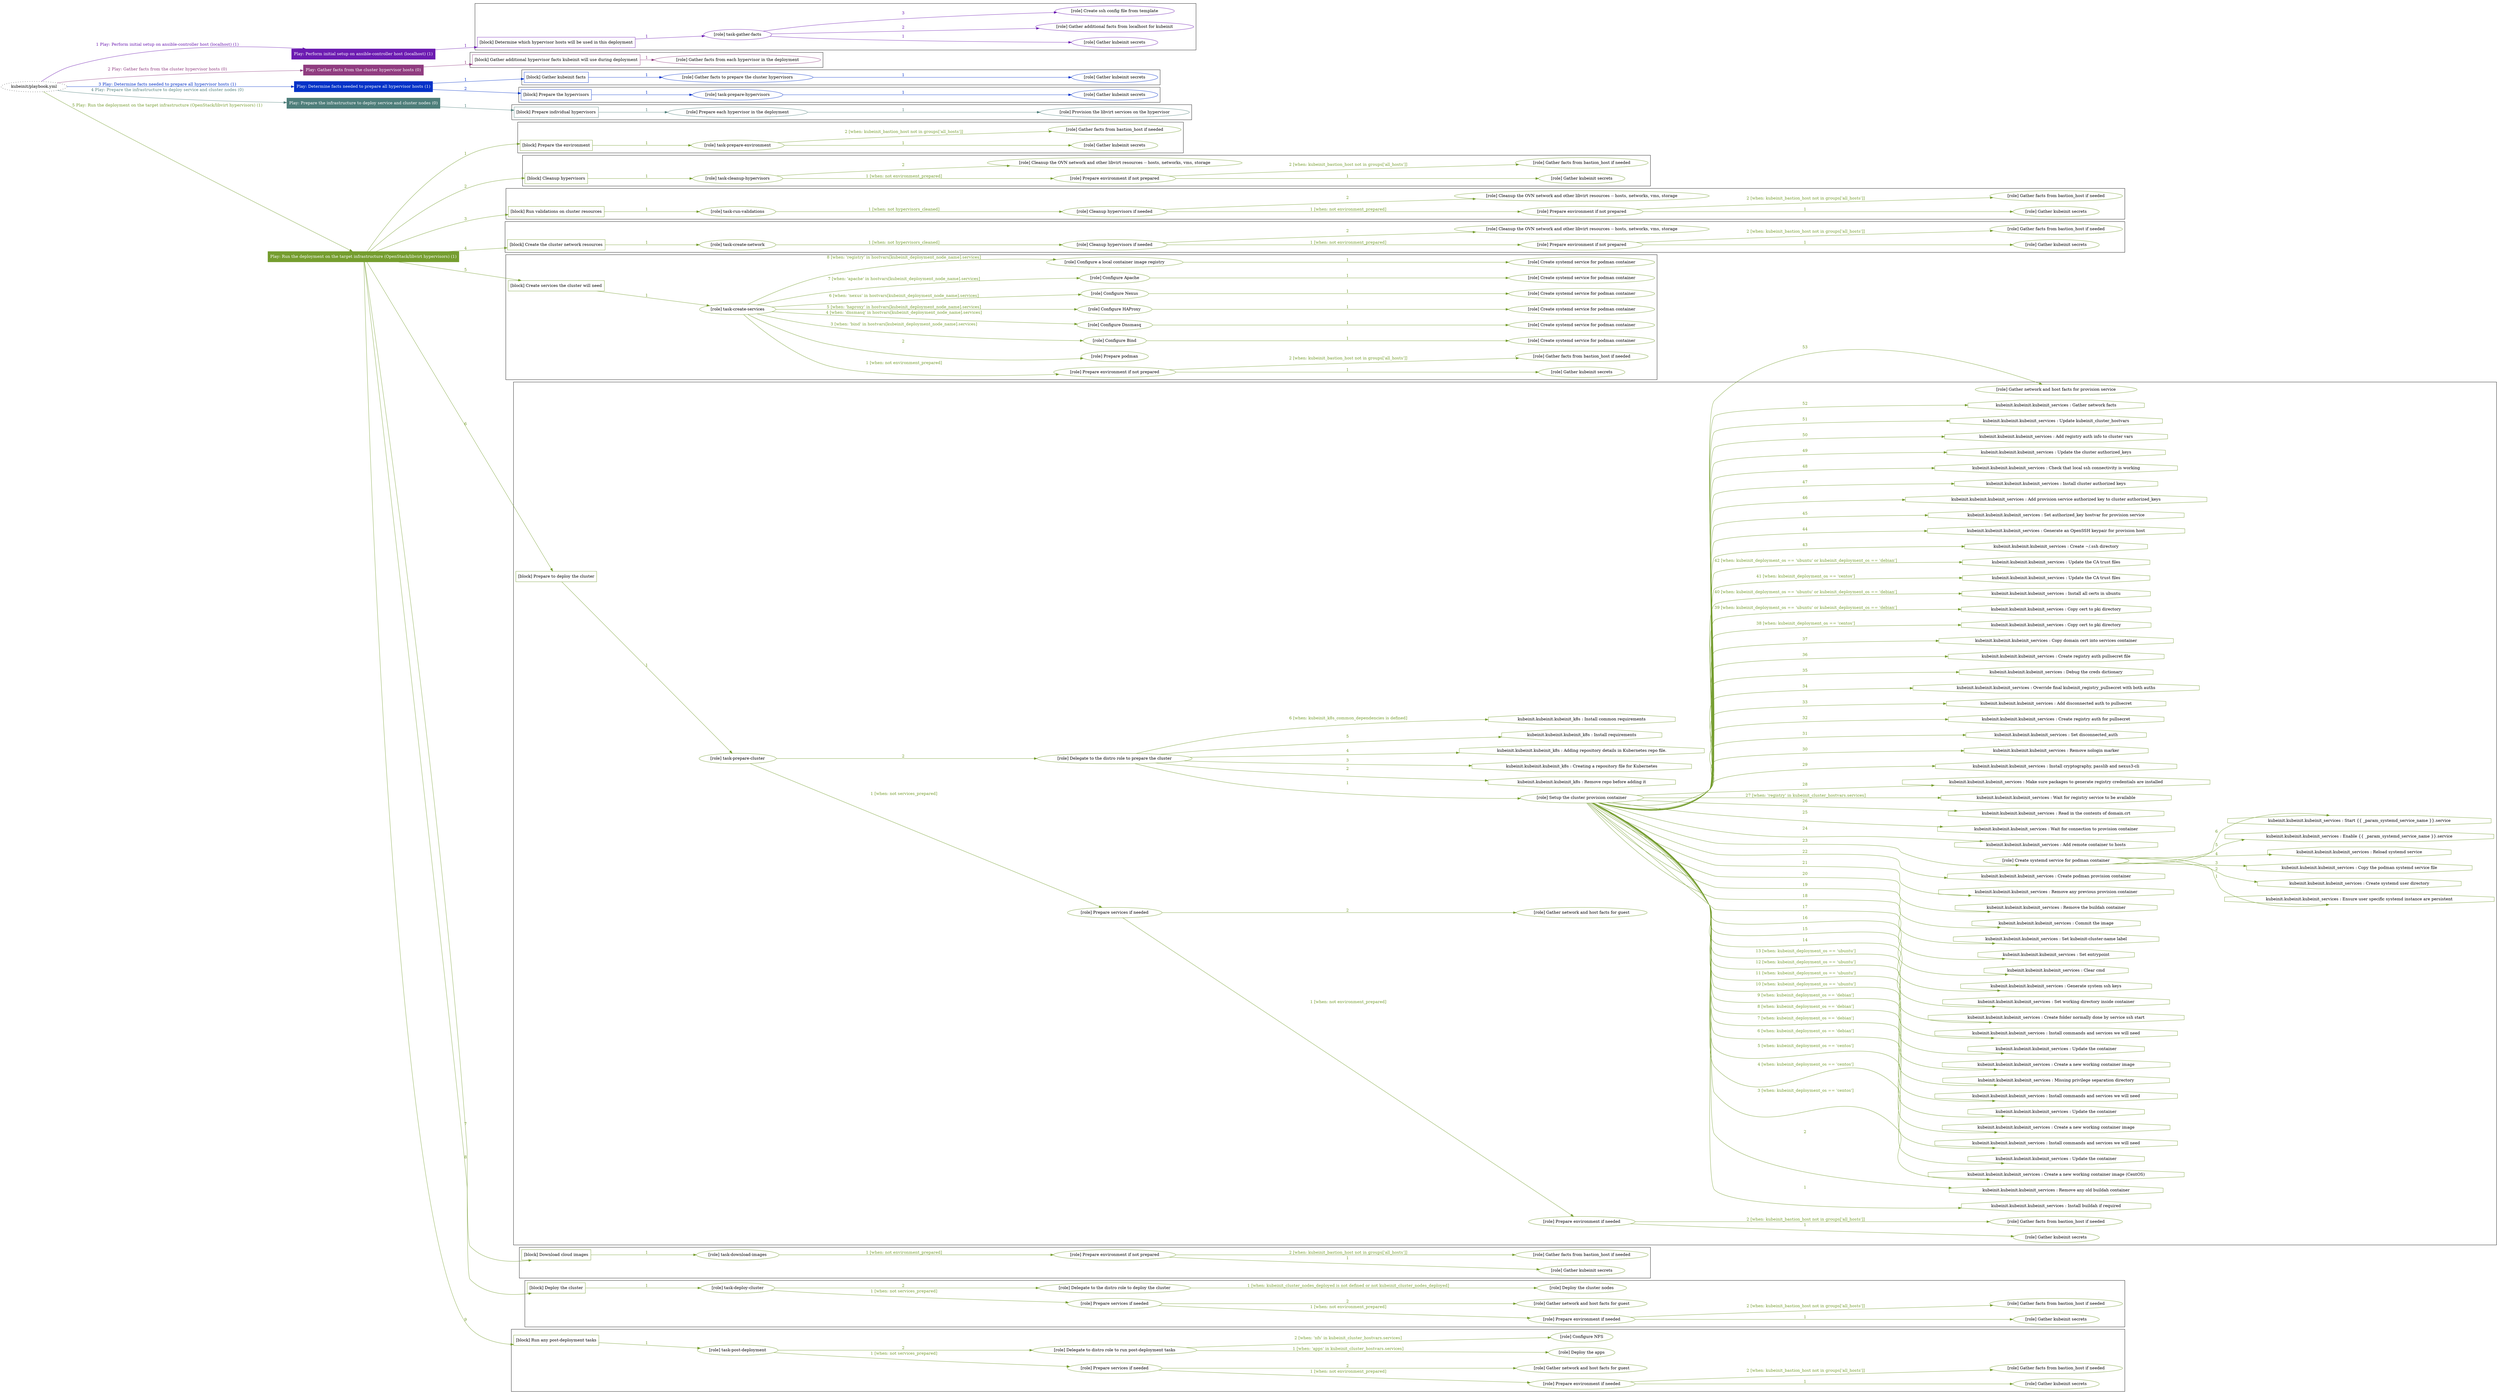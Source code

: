 digraph {
	graph [concentrate=true ordering=in rankdir=LR ratio=fill]
	edge [esep=5 sep=10]
	"kubeinit/playbook.yml" [URL="/home/runner/work/kubeinit/kubeinit/kubeinit/playbook.yml" id=playbook_00d7e16a style=dotted]
	"kubeinit/playbook.yml" -> play_c0ff4d5e [label="1 Play: Perform initial setup on ansible-controller host (localhost) (1)" color="#6c1bb1" fontcolor="#6c1bb1" id=edge_play_c0ff4d5e labeltooltip="1 Play: Perform initial setup on ansible-controller host (localhost) (1)" tooltip="1 Play: Perform initial setup on ansible-controller host (localhost) (1)"]
	subgraph "Play: Perform initial setup on ansible-controller host (localhost) (1)" {
		play_c0ff4d5e [label="Play: Perform initial setup on ansible-controller host (localhost) (1)" URL="/home/runner/work/kubeinit/kubeinit/kubeinit/playbook.yml" color="#6c1bb1" fontcolor="#ffffff" id=play_c0ff4d5e shape=box style=filled tooltip=localhost]
		play_c0ff4d5e -> block_0f56aa68 [label=1 color="#6c1bb1" fontcolor="#6c1bb1" id=edge_block_0f56aa68 labeltooltip=1 tooltip=1]
		subgraph cluster_block_0f56aa68 {
			block_0f56aa68 [label="[block] Determine which hypervisor hosts will be used in this deployment" URL="/home/runner/work/kubeinit/kubeinit/kubeinit/playbook.yml" color="#6c1bb1" id=block_0f56aa68 labeltooltip="Determine which hypervisor hosts will be used in this deployment" shape=box tooltip="Determine which hypervisor hosts will be used in this deployment"]
			block_0f56aa68 -> role_4adb0f06 [label="1 " color="#6c1bb1" fontcolor="#6c1bb1" id=edge_role_4adb0f06 labeltooltip="1 " tooltip="1 "]
			subgraph "task-gather-facts" {
				role_4adb0f06 [label="[role] task-gather-facts" URL="/home/runner/work/kubeinit/kubeinit/kubeinit/playbook.yml" color="#6c1bb1" id=role_4adb0f06 tooltip="task-gather-facts"]
				role_4adb0f06 -> role_873b252b [label="1 " color="#6c1bb1" fontcolor="#6c1bb1" id=edge_role_873b252b labeltooltip="1 " tooltip="1 "]
				subgraph "Gather kubeinit secrets" {
					role_873b252b [label="[role] Gather kubeinit secrets" URL="/home/runner/.ansible/collections/ansible_collections/kubeinit/kubeinit/roles/kubeinit_prepare/tasks/build_hypervisors_group.yml" color="#6c1bb1" id=role_873b252b tooltip="Gather kubeinit secrets"]
				}
				role_4adb0f06 -> role_e59376de [label="2 " color="#6c1bb1" fontcolor="#6c1bb1" id=edge_role_e59376de labeltooltip="2 " tooltip="2 "]
				subgraph "Gather additional facts from localhost for kubeinit" {
					role_e59376de [label="[role] Gather additional facts from localhost for kubeinit" URL="/home/runner/.ansible/collections/ansible_collections/kubeinit/kubeinit/roles/kubeinit_prepare/tasks/build_hypervisors_group.yml" color="#6c1bb1" id=role_e59376de tooltip="Gather additional facts from localhost for kubeinit"]
				}
				role_4adb0f06 -> role_408702a1 [label="3 " color="#6c1bb1" fontcolor="#6c1bb1" id=edge_role_408702a1 labeltooltip="3 " tooltip="3 "]
				subgraph "Create ssh config file from template" {
					role_408702a1 [label="[role] Create ssh config file from template" URL="/home/runner/.ansible/collections/ansible_collections/kubeinit/kubeinit/roles/kubeinit_prepare/tasks/build_hypervisors_group.yml" color="#6c1bb1" id=role_408702a1 tooltip="Create ssh config file from template"]
				}
			}
		}
	}
	"kubeinit/playbook.yml" -> play_4df1739d [label="2 Play: Gather facts from the cluster hypervisor hosts (0)" color="#903c80" fontcolor="#903c80" id=edge_play_4df1739d labeltooltip="2 Play: Gather facts from the cluster hypervisor hosts (0)" tooltip="2 Play: Gather facts from the cluster hypervisor hosts (0)"]
	subgraph "Play: Gather facts from the cluster hypervisor hosts (0)" {
		play_4df1739d [label="Play: Gather facts from the cluster hypervisor hosts (0)" URL="/home/runner/work/kubeinit/kubeinit/kubeinit/playbook.yml" color="#903c80" fontcolor="#ffffff" id=play_4df1739d shape=box style=filled tooltip="Play: Gather facts from the cluster hypervisor hosts (0)"]
		play_4df1739d -> block_571cbe74 [label=1 color="#903c80" fontcolor="#903c80" id=edge_block_571cbe74 labeltooltip=1 tooltip=1]
		subgraph cluster_block_571cbe74 {
			block_571cbe74 [label="[block] Gather additional hypervisor facts kubeinit will use during deployment" URL="/home/runner/work/kubeinit/kubeinit/kubeinit/playbook.yml" color="#903c80" id=block_571cbe74 labeltooltip="Gather additional hypervisor facts kubeinit will use during deployment" shape=box tooltip="Gather additional hypervisor facts kubeinit will use during deployment"]
			block_571cbe74 -> role_1a1ddebd [label="1 " color="#903c80" fontcolor="#903c80" id=edge_role_1a1ddebd labeltooltip="1 " tooltip="1 "]
			subgraph "Gather facts from each hypervisor in the deployment" {
				role_1a1ddebd [label="[role] Gather facts from each hypervisor in the deployment" URL="/home/runner/work/kubeinit/kubeinit/kubeinit/playbook.yml" color="#903c80" id=role_1a1ddebd tooltip="Gather facts from each hypervisor in the deployment"]
			}
		}
	}
	"kubeinit/playbook.yml" -> play_6e79c05c [label="3 Play: Determine facts needed to prepare all hypervisor hosts (1)" color="#0432c8" fontcolor="#0432c8" id=edge_play_6e79c05c labeltooltip="3 Play: Determine facts needed to prepare all hypervisor hosts (1)" tooltip="3 Play: Determine facts needed to prepare all hypervisor hosts (1)"]
	subgraph "Play: Determine facts needed to prepare all hypervisor hosts (1)" {
		play_6e79c05c [label="Play: Determine facts needed to prepare all hypervisor hosts (1)" URL="/home/runner/work/kubeinit/kubeinit/kubeinit/playbook.yml" color="#0432c8" fontcolor="#ffffff" id=play_6e79c05c shape=box style=filled tooltip=localhost]
		play_6e79c05c -> block_67df2b0e [label=1 color="#0432c8" fontcolor="#0432c8" id=edge_block_67df2b0e labeltooltip=1 tooltip=1]
		subgraph cluster_block_67df2b0e {
			block_67df2b0e [label="[block] Gather kubeinit facts" URL="/home/runner/work/kubeinit/kubeinit/kubeinit/playbook.yml" color="#0432c8" id=block_67df2b0e labeltooltip="Gather kubeinit facts" shape=box tooltip="Gather kubeinit facts"]
			block_67df2b0e -> role_ca6066c4 [label="1 " color="#0432c8" fontcolor="#0432c8" id=edge_role_ca6066c4 labeltooltip="1 " tooltip="1 "]
			subgraph "Gather facts to prepare the cluster hypervisors" {
				role_ca6066c4 [label="[role] Gather facts to prepare the cluster hypervisors" URL="/home/runner/work/kubeinit/kubeinit/kubeinit/playbook.yml" color="#0432c8" id=role_ca6066c4 tooltip="Gather facts to prepare the cluster hypervisors"]
				role_ca6066c4 -> role_1b05d6b5 [label="1 " color="#0432c8" fontcolor="#0432c8" id=edge_role_1b05d6b5 labeltooltip="1 " tooltip="1 "]
				subgraph "Gather kubeinit secrets" {
					role_1b05d6b5 [label="[role] Gather kubeinit secrets" URL="/home/runner/.ansible/collections/ansible_collections/kubeinit/kubeinit/roles/kubeinit_prepare/tasks/gather_kubeinit_facts.yml" color="#0432c8" id=role_1b05d6b5 tooltip="Gather kubeinit secrets"]
				}
			}
		}
		play_6e79c05c -> block_980ed9a0 [label=2 color="#0432c8" fontcolor="#0432c8" id=edge_block_980ed9a0 labeltooltip=2 tooltip=2]
		subgraph cluster_block_980ed9a0 {
			block_980ed9a0 [label="[block] Prepare the hypervisors" URL="/home/runner/work/kubeinit/kubeinit/kubeinit/playbook.yml" color="#0432c8" id=block_980ed9a0 labeltooltip="Prepare the hypervisors" shape=box tooltip="Prepare the hypervisors"]
			block_980ed9a0 -> role_b5975406 [label="1 " color="#0432c8" fontcolor="#0432c8" id=edge_role_b5975406 labeltooltip="1 " tooltip="1 "]
			subgraph "task-prepare-hypervisors" {
				role_b5975406 [label="[role] task-prepare-hypervisors" URL="/home/runner/work/kubeinit/kubeinit/kubeinit/playbook.yml" color="#0432c8" id=role_b5975406 tooltip="task-prepare-hypervisors"]
				role_b5975406 -> role_6c30ea84 [label="1 " color="#0432c8" fontcolor="#0432c8" id=edge_role_6c30ea84 labeltooltip="1 " tooltip="1 "]
				subgraph "Gather kubeinit secrets" {
					role_6c30ea84 [label="[role] Gather kubeinit secrets" URL="/home/runner/.ansible/collections/ansible_collections/kubeinit/kubeinit/roles/kubeinit_prepare/tasks/gather_kubeinit_facts.yml" color="#0432c8" id=role_6c30ea84 tooltip="Gather kubeinit secrets"]
				}
			}
		}
	}
	"kubeinit/playbook.yml" -> play_4c77c075 [label="4 Play: Prepare the infrastructure to deploy service and cluster nodes (0)" color="#4e7e7a" fontcolor="#4e7e7a" id=edge_play_4c77c075 labeltooltip="4 Play: Prepare the infrastructure to deploy service and cluster nodes (0)" tooltip="4 Play: Prepare the infrastructure to deploy service and cluster nodes (0)"]
	subgraph "Play: Prepare the infrastructure to deploy service and cluster nodes (0)" {
		play_4c77c075 [label="Play: Prepare the infrastructure to deploy service and cluster nodes (0)" URL="/home/runner/work/kubeinit/kubeinit/kubeinit/playbook.yml" color="#4e7e7a" fontcolor="#ffffff" id=play_4c77c075 shape=box style=filled tooltip="Play: Prepare the infrastructure to deploy service and cluster nodes (0)"]
		play_4c77c075 -> block_f0e6cc94 [label=1 color="#4e7e7a" fontcolor="#4e7e7a" id=edge_block_f0e6cc94 labeltooltip=1 tooltip=1]
		subgraph cluster_block_f0e6cc94 {
			block_f0e6cc94 [label="[block] Prepare individual hypervisors" URL="/home/runner/work/kubeinit/kubeinit/kubeinit/playbook.yml" color="#4e7e7a" id=block_f0e6cc94 labeltooltip="Prepare individual hypervisors" shape=box tooltip="Prepare individual hypervisors"]
			block_f0e6cc94 -> role_a4f524ee [label="1 " color="#4e7e7a" fontcolor="#4e7e7a" id=edge_role_a4f524ee labeltooltip="1 " tooltip="1 "]
			subgraph "Prepare each hypervisor in the deployment" {
				role_a4f524ee [label="[role] Prepare each hypervisor in the deployment" URL="/home/runner/work/kubeinit/kubeinit/kubeinit/playbook.yml" color="#4e7e7a" id=role_a4f524ee tooltip="Prepare each hypervisor in the deployment"]
				role_a4f524ee -> role_37f428e8 [label="1 " color="#4e7e7a" fontcolor="#4e7e7a" id=edge_role_37f428e8 labeltooltip="1 " tooltip="1 "]
				subgraph "Provision the libvirt services on the hypervisor" {
					role_37f428e8 [label="[role] Provision the libvirt services on the hypervisor" URL="/home/runner/.ansible/collections/ansible_collections/kubeinit/kubeinit/roles/kubeinit_prepare/tasks/prepare_hypervisor.yml" color="#4e7e7a" id=role_37f428e8 tooltip="Provision the libvirt services on the hypervisor"]
				}
			}
		}
	}
	"kubeinit/playbook.yml" -> play_9f5d72f2 [label="5 Play: Run the deployment on the target infrastructure (OpenStack/libvirt hypervisors) (1)" color="#759d2f" fontcolor="#759d2f" id=edge_play_9f5d72f2 labeltooltip="5 Play: Run the deployment on the target infrastructure (OpenStack/libvirt hypervisors) (1)" tooltip="5 Play: Run the deployment on the target infrastructure (OpenStack/libvirt hypervisors) (1)"]
	subgraph "Play: Run the deployment on the target infrastructure (OpenStack/libvirt hypervisors) (1)" {
		play_9f5d72f2 [label="Play: Run the deployment on the target infrastructure (OpenStack/libvirt hypervisors) (1)" URL="/home/runner/work/kubeinit/kubeinit/kubeinit/playbook.yml" color="#759d2f" fontcolor="#ffffff" id=play_9f5d72f2 shape=box style=filled tooltip=localhost]
		play_9f5d72f2 -> block_c320e634 [label=1 color="#759d2f" fontcolor="#759d2f" id=edge_block_c320e634 labeltooltip=1 tooltip=1]
		subgraph cluster_block_c320e634 {
			block_c320e634 [label="[block] Prepare the environment" URL="/home/runner/work/kubeinit/kubeinit/kubeinit/playbook.yml" color="#759d2f" id=block_c320e634 labeltooltip="Prepare the environment" shape=box tooltip="Prepare the environment"]
			block_c320e634 -> role_c9be62e0 [label="1 " color="#759d2f" fontcolor="#759d2f" id=edge_role_c9be62e0 labeltooltip="1 " tooltip="1 "]
			subgraph "task-prepare-environment" {
				role_c9be62e0 [label="[role] task-prepare-environment" URL="/home/runner/work/kubeinit/kubeinit/kubeinit/playbook.yml" color="#759d2f" id=role_c9be62e0 tooltip="task-prepare-environment"]
				role_c9be62e0 -> role_272441eb [label="1 " color="#759d2f" fontcolor="#759d2f" id=edge_role_272441eb labeltooltip="1 " tooltip="1 "]
				subgraph "Gather kubeinit secrets" {
					role_272441eb [label="[role] Gather kubeinit secrets" URL="/home/runner/.ansible/collections/ansible_collections/kubeinit/kubeinit/roles/kubeinit_prepare/tasks/gather_kubeinit_facts.yml" color="#759d2f" id=role_272441eb tooltip="Gather kubeinit secrets"]
				}
				role_c9be62e0 -> role_ec62a38b [label="2 [when: kubeinit_bastion_host not in groups['all_hosts']]" color="#759d2f" fontcolor="#759d2f" id=edge_role_ec62a38b labeltooltip="2 [when: kubeinit_bastion_host not in groups['all_hosts']]" tooltip="2 [when: kubeinit_bastion_host not in groups['all_hosts']]"]
				subgraph "Gather facts from bastion_host if needed" {
					role_ec62a38b [label="[role] Gather facts from bastion_host if needed" URL="/home/runner/.ansible/collections/ansible_collections/kubeinit/kubeinit/roles/kubeinit_prepare/tasks/main.yml" color="#759d2f" id=role_ec62a38b tooltip="Gather facts from bastion_host if needed"]
				}
			}
		}
		play_9f5d72f2 -> block_dc37a6de [label=2 color="#759d2f" fontcolor="#759d2f" id=edge_block_dc37a6de labeltooltip=2 tooltip=2]
		subgraph cluster_block_dc37a6de {
			block_dc37a6de [label="[block] Cleanup hypervisors" URL="/home/runner/work/kubeinit/kubeinit/kubeinit/playbook.yml" color="#759d2f" id=block_dc37a6de labeltooltip="Cleanup hypervisors" shape=box tooltip="Cleanup hypervisors"]
			block_dc37a6de -> role_c6fa316b [label="1 " color="#759d2f" fontcolor="#759d2f" id=edge_role_c6fa316b labeltooltip="1 " tooltip="1 "]
			subgraph "task-cleanup-hypervisors" {
				role_c6fa316b [label="[role] task-cleanup-hypervisors" URL="/home/runner/work/kubeinit/kubeinit/kubeinit/playbook.yml" color="#759d2f" id=role_c6fa316b tooltip="task-cleanup-hypervisors"]
				role_c6fa316b -> role_da99897f [label="1 [when: not environment_prepared]" color="#759d2f" fontcolor="#759d2f" id=edge_role_da99897f labeltooltip="1 [when: not environment_prepared]" tooltip="1 [when: not environment_prepared]"]
				subgraph "Prepare environment if not prepared" {
					role_da99897f [label="[role] Prepare environment if not prepared" URL="/home/runner/.ansible/collections/ansible_collections/kubeinit/kubeinit/roles/kubeinit_libvirt/tasks/cleanup_hypervisors.yml" color="#759d2f" id=role_da99897f tooltip="Prepare environment if not prepared"]
					role_da99897f -> role_a620088e [label="1 " color="#759d2f" fontcolor="#759d2f" id=edge_role_a620088e labeltooltip="1 " tooltip="1 "]
					subgraph "Gather kubeinit secrets" {
						role_a620088e [label="[role] Gather kubeinit secrets" URL="/home/runner/.ansible/collections/ansible_collections/kubeinit/kubeinit/roles/kubeinit_prepare/tasks/gather_kubeinit_facts.yml" color="#759d2f" id=role_a620088e tooltip="Gather kubeinit secrets"]
					}
					role_da99897f -> role_01e4edcd [label="2 [when: kubeinit_bastion_host not in groups['all_hosts']]" color="#759d2f" fontcolor="#759d2f" id=edge_role_01e4edcd labeltooltip="2 [when: kubeinit_bastion_host not in groups['all_hosts']]" tooltip="2 [when: kubeinit_bastion_host not in groups['all_hosts']]"]
					subgraph "Gather facts from bastion_host if needed" {
						role_01e4edcd [label="[role] Gather facts from bastion_host if needed" URL="/home/runner/.ansible/collections/ansible_collections/kubeinit/kubeinit/roles/kubeinit_prepare/tasks/main.yml" color="#759d2f" id=role_01e4edcd tooltip="Gather facts from bastion_host if needed"]
					}
				}
				role_c6fa316b -> role_12a2e7e1 [label="2 " color="#759d2f" fontcolor="#759d2f" id=edge_role_12a2e7e1 labeltooltip="2 " tooltip="2 "]
				subgraph "Cleanup the OVN network and other libvirt resources -- hosts, networks, vms, storage" {
					role_12a2e7e1 [label="[role] Cleanup the OVN network and other libvirt resources -- hosts, networks, vms, storage" URL="/home/runner/.ansible/collections/ansible_collections/kubeinit/kubeinit/roles/kubeinit_libvirt/tasks/cleanup_hypervisors.yml" color="#759d2f" id=role_12a2e7e1 tooltip="Cleanup the OVN network and other libvirt resources -- hosts, networks, vms, storage"]
				}
			}
		}
		play_9f5d72f2 -> block_472c22f2 [label=3 color="#759d2f" fontcolor="#759d2f" id=edge_block_472c22f2 labeltooltip=3 tooltip=3]
		subgraph cluster_block_472c22f2 {
			block_472c22f2 [label="[block] Run validations on cluster resources" URL="/home/runner/work/kubeinit/kubeinit/kubeinit/playbook.yml" color="#759d2f" id=block_472c22f2 labeltooltip="Run validations on cluster resources" shape=box tooltip="Run validations on cluster resources"]
			block_472c22f2 -> role_e0ab3980 [label="1 " color="#759d2f" fontcolor="#759d2f" id=edge_role_e0ab3980 labeltooltip="1 " tooltip="1 "]
			subgraph "task-run-validations" {
				role_e0ab3980 [label="[role] task-run-validations" URL="/home/runner/work/kubeinit/kubeinit/kubeinit/playbook.yml" color="#759d2f" id=role_e0ab3980 tooltip="task-run-validations"]
				role_e0ab3980 -> role_fb125091 [label="1 [when: not hypervisors_cleaned]" color="#759d2f" fontcolor="#759d2f" id=edge_role_fb125091 labeltooltip="1 [when: not hypervisors_cleaned]" tooltip="1 [when: not hypervisors_cleaned]"]
				subgraph "Cleanup hypervisors if needed" {
					role_fb125091 [label="[role] Cleanup hypervisors if needed" URL="/home/runner/.ansible/collections/ansible_collections/kubeinit/kubeinit/roles/kubeinit_validations/tasks/main.yml" color="#759d2f" id=role_fb125091 tooltip="Cleanup hypervisors if needed"]
					role_fb125091 -> role_d2305dee [label="1 [when: not environment_prepared]" color="#759d2f" fontcolor="#759d2f" id=edge_role_d2305dee labeltooltip="1 [when: not environment_prepared]" tooltip="1 [when: not environment_prepared]"]
					subgraph "Prepare environment if not prepared" {
						role_d2305dee [label="[role] Prepare environment if not prepared" URL="/home/runner/.ansible/collections/ansible_collections/kubeinit/kubeinit/roles/kubeinit_libvirt/tasks/cleanup_hypervisors.yml" color="#759d2f" id=role_d2305dee tooltip="Prepare environment if not prepared"]
						role_d2305dee -> role_4a4b67bb [label="1 " color="#759d2f" fontcolor="#759d2f" id=edge_role_4a4b67bb labeltooltip="1 " tooltip="1 "]
						subgraph "Gather kubeinit secrets" {
							role_4a4b67bb [label="[role] Gather kubeinit secrets" URL="/home/runner/.ansible/collections/ansible_collections/kubeinit/kubeinit/roles/kubeinit_prepare/tasks/gather_kubeinit_facts.yml" color="#759d2f" id=role_4a4b67bb tooltip="Gather kubeinit secrets"]
						}
						role_d2305dee -> role_132503bb [label="2 [when: kubeinit_bastion_host not in groups['all_hosts']]" color="#759d2f" fontcolor="#759d2f" id=edge_role_132503bb labeltooltip="2 [when: kubeinit_bastion_host not in groups['all_hosts']]" tooltip="2 [when: kubeinit_bastion_host not in groups['all_hosts']]"]
						subgraph "Gather facts from bastion_host if needed" {
							role_132503bb [label="[role] Gather facts from bastion_host if needed" URL="/home/runner/.ansible/collections/ansible_collections/kubeinit/kubeinit/roles/kubeinit_prepare/tasks/main.yml" color="#759d2f" id=role_132503bb tooltip="Gather facts from bastion_host if needed"]
						}
					}
					role_fb125091 -> role_0ed35eea [label="2 " color="#759d2f" fontcolor="#759d2f" id=edge_role_0ed35eea labeltooltip="2 " tooltip="2 "]
					subgraph "Cleanup the OVN network and other libvirt resources -- hosts, networks, vms, storage" {
						role_0ed35eea [label="[role] Cleanup the OVN network and other libvirt resources -- hosts, networks, vms, storage" URL="/home/runner/.ansible/collections/ansible_collections/kubeinit/kubeinit/roles/kubeinit_libvirt/tasks/cleanup_hypervisors.yml" color="#759d2f" id=role_0ed35eea tooltip="Cleanup the OVN network and other libvirt resources -- hosts, networks, vms, storage"]
					}
				}
			}
		}
		play_9f5d72f2 -> block_3652d9a6 [label=4 color="#759d2f" fontcolor="#759d2f" id=edge_block_3652d9a6 labeltooltip=4 tooltip=4]
		subgraph cluster_block_3652d9a6 {
			block_3652d9a6 [label="[block] Create the cluster network resources" URL="/home/runner/work/kubeinit/kubeinit/kubeinit/playbook.yml" color="#759d2f" id=block_3652d9a6 labeltooltip="Create the cluster network resources" shape=box tooltip="Create the cluster network resources"]
			block_3652d9a6 -> role_ea44097c [label="1 " color="#759d2f" fontcolor="#759d2f" id=edge_role_ea44097c labeltooltip="1 " tooltip="1 "]
			subgraph "task-create-network" {
				role_ea44097c [label="[role] task-create-network" URL="/home/runner/work/kubeinit/kubeinit/kubeinit/playbook.yml" color="#759d2f" id=role_ea44097c tooltip="task-create-network"]
				role_ea44097c -> role_e7ec0dbd [label="1 [when: not hypervisors_cleaned]" color="#759d2f" fontcolor="#759d2f" id=edge_role_e7ec0dbd labeltooltip="1 [when: not hypervisors_cleaned]" tooltip="1 [when: not hypervisors_cleaned]"]
				subgraph "Cleanup hypervisors if needed" {
					role_e7ec0dbd [label="[role] Cleanup hypervisors if needed" URL="/home/runner/.ansible/collections/ansible_collections/kubeinit/kubeinit/roles/kubeinit_libvirt/tasks/create_network.yml" color="#759d2f" id=role_e7ec0dbd tooltip="Cleanup hypervisors if needed"]
					role_e7ec0dbd -> role_106c2dac [label="1 [when: not environment_prepared]" color="#759d2f" fontcolor="#759d2f" id=edge_role_106c2dac labeltooltip="1 [when: not environment_prepared]" tooltip="1 [when: not environment_prepared]"]
					subgraph "Prepare environment if not prepared" {
						role_106c2dac [label="[role] Prepare environment if not prepared" URL="/home/runner/.ansible/collections/ansible_collections/kubeinit/kubeinit/roles/kubeinit_libvirt/tasks/cleanup_hypervisors.yml" color="#759d2f" id=role_106c2dac tooltip="Prepare environment if not prepared"]
						role_106c2dac -> role_8c59d5e7 [label="1 " color="#759d2f" fontcolor="#759d2f" id=edge_role_8c59d5e7 labeltooltip="1 " tooltip="1 "]
						subgraph "Gather kubeinit secrets" {
							role_8c59d5e7 [label="[role] Gather kubeinit secrets" URL="/home/runner/.ansible/collections/ansible_collections/kubeinit/kubeinit/roles/kubeinit_prepare/tasks/gather_kubeinit_facts.yml" color="#759d2f" id=role_8c59d5e7 tooltip="Gather kubeinit secrets"]
						}
						role_106c2dac -> role_c7b5b7e3 [label="2 [when: kubeinit_bastion_host not in groups['all_hosts']]" color="#759d2f" fontcolor="#759d2f" id=edge_role_c7b5b7e3 labeltooltip="2 [when: kubeinit_bastion_host not in groups['all_hosts']]" tooltip="2 [when: kubeinit_bastion_host not in groups['all_hosts']]"]
						subgraph "Gather facts from bastion_host if needed" {
							role_c7b5b7e3 [label="[role] Gather facts from bastion_host if needed" URL="/home/runner/.ansible/collections/ansible_collections/kubeinit/kubeinit/roles/kubeinit_prepare/tasks/main.yml" color="#759d2f" id=role_c7b5b7e3 tooltip="Gather facts from bastion_host if needed"]
						}
					}
					role_e7ec0dbd -> role_5deb5ba6 [label="2 " color="#759d2f" fontcolor="#759d2f" id=edge_role_5deb5ba6 labeltooltip="2 " tooltip="2 "]
					subgraph "Cleanup the OVN network and other libvirt resources -- hosts, networks, vms, storage" {
						role_5deb5ba6 [label="[role] Cleanup the OVN network and other libvirt resources -- hosts, networks, vms, storage" URL="/home/runner/.ansible/collections/ansible_collections/kubeinit/kubeinit/roles/kubeinit_libvirt/tasks/cleanup_hypervisors.yml" color="#759d2f" id=role_5deb5ba6 tooltip="Cleanup the OVN network and other libvirt resources -- hosts, networks, vms, storage"]
					}
				}
			}
		}
		play_9f5d72f2 -> block_ad227209 [label=5 color="#759d2f" fontcolor="#759d2f" id=edge_block_ad227209 labeltooltip=5 tooltip=5]
		subgraph cluster_block_ad227209 {
			block_ad227209 [label="[block] Create services the cluster will need" URL="/home/runner/work/kubeinit/kubeinit/kubeinit/playbook.yml" color="#759d2f" id=block_ad227209 labeltooltip="Create services the cluster will need" shape=box tooltip="Create services the cluster will need"]
			block_ad227209 -> role_7f949ef9 [label="1 " color="#759d2f" fontcolor="#759d2f" id=edge_role_7f949ef9 labeltooltip="1 " tooltip="1 "]
			subgraph "task-create-services" {
				role_7f949ef9 [label="[role] task-create-services" URL="/home/runner/work/kubeinit/kubeinit/kubeinit/playbook.yml" color="#759d2f" id=role_7f949ef9 tooltip="task-create-services"]
				role_7f949ef9 -> role_bb14d792 [label="1 [when: not environment_prepared]" color="#759d2f" fontcolor="#759d2f" id=edge_role_bb14d792 labeltooltip="1 [when: not environment_prepared]" tooltip="1 [when: not environment_prepared]"]
				subgraph "Prepare environment if not prepared" {
					role_bb14d792 [label="[role] Prepare environment if not prepared" URL="/home/runner/.ansible/collections/ansible_collections/kubeinit/kubeinit/roles/kubeinit_services/tasks/main.yml" color="#759d2f" id=role_bb14d792 tooltip="Prepare environment if not prepared"]
					role_bb14d792 -> role_fcb92ea9 [label="1 " color="#759d2f" fontcolor="#759d2f" id=edge_role_fcb92ea9 labeltooltip="1 " tooltip="1 "]
					subgraph "Gather kubeinit secrets" {
						role_fcb92ea9 [label="[role] Gather kubeinit secrets" URL="/home/runner/.ansible/collections/ansible_collections/kubeinit/kubeinit/roles/kubeinit_prepare/tasks/gather_kubeinit_facts.yml" color="#759d2f" id=role_fcb92ea9 tooltip="Gather kubeinit secrets"]
					}
					role_bb14d792 -> role_97f88836 [label="2 [when: kubeinit_bastion_host not in groups['all_hosts']]" color="#759d2f" fontcolor="#759d2f" id=edge_role_97f88836 labeltooltip="2 [when: kubeinit_bastion_host not in groups['all_hosts']]" tooltip="2 [when: kubeinit_bastion_host not in groups['all_hosts']]"]
					subgraph "Gather facts from bastion_host if needed" {
						role_97f88836 [label="[role] Gather facts from bastion_host if needed" URL="/home/runner/.ansible/collections/ansible_collections/kubeinit/kubeinit/roles/kubeinit_prepare/tasks/main.yml" color="#759d2f" id=role_97f88836 tooltip="Gather facts from bastion_host if needed"]
					}
				}
				role_7f949ef9 -> role_db9e635f [label="2 " color="#759d2f" fontcolor="#759d2f" id=edge_role_db9e635f labeltooltip="2 " tooltip="2 "]
				subgraph "Prepare podman" {
					role_db9e635f [label="[role] Prepare podman" URL="/home/runner/.ansible/collections/ansible_collections/kubeinit/kubeinit/roles/kubeinit_services/tasks/00_create_service_pod.yml" color="#759d2f" id=role_db9e635f tooltip="Prepare podman"]
				}
				role_7f949ef9 -> role_896b9269 [label="3 [when: 'bind' in hostvars[kubeinit_deployment_node_name].services]" color="#759d2f" fontcolor="#759d2f" id=edge_role_896b9269 labeltooltip="3 [when: 'bind' in hostvars[kubeinit_deployment_node_name].services]" tooltip="3 [when: 'bind' in hostvars[kubeinit_deployment_node_name].services]"]
				subgraph "Configure Bind" {
					role_896b9269 [label="[role] Configure Bind" URL="/home/runner/.ansible/collections/ansible_collections/kubeinit/kubeinit/roles/kubeinit_services/tasks/start_services_containers.yml" color="#759d2f" id=role_896b9269 tooltip="Configure Bind"]
					role_896b9269 -> role_100b9837 [label="1 " color="#759d2f" fontcolor="#759d2f" id=edge_role_100b9837 labeltooltip="1 " tooltip="1 "]
					subgraph "Create systemd service for podman container" {
						role_100b9837 [label="[role] Create systemd service for podman container" URL="/home/runner/.ansible/collections/ansible_collections/kubeinit/kubeinit/roles/kubeinit_bind/tasks/main.yml" color="#759d2f" id=role_100b9837 tooltip="Create systemd service for podman container"]
					}
				}
				role_7f949ef9 -> role_296d0d02 [label="4 [when: 'dnsmasq' in hostvars[kubeinit_deployment_node_name].services]" color="#759d2f" fontcolor="#759d2f" id=edge_role_296d0d02 labeltooltip="4 [when: 'dnsmasq' in hostvars[kubeinit_deployment_node_name].services]" tooltip="4 [when: 'dnsmasq' in hostvars[kubeinit_deployment_node_name].services]"]
				subgraph "Configure Dnsmasq" {
					role_296d0d02 [label="[role] Configure Dnsmasq" URL="/home/runner/.ansible/collections/ansible_collections/kubeinit/kubeinit/roles/kubeinit_services/tasks/start_services_containers.yml" color="#759d2f" id=role_296d0d02 tooltip="Configure Dnsmasq"]
					role_296d0d02 -> role_804d7351 [label="1 " color="#759d2f" fontcolor="#759d2f" id=edge_role_804d7351 labeltooltip="1 " tooltip="1 "]
					subgraph "Create systemd service for podman container" {
						role_804d7351 [label="[role] Create systemd service for podman container" URL="/home/runner/.ansible/collections/ansible_collections/kubeinit/kubeinit/roles/kubeinit_dnsmasq/tasks/main.yml" color="#759d2f" id=role_804d7351 tooltip="Create systemd service for podman container"]
					}
				}
				role_7f949ef9 -> role_2201d026 [label="5 [when: 'haproxy' in hostvars[kubeinit_deployment_node_name].services]" color="#759d2f" fontcolor="#759d2f" id=edge_role_2201d026 labeltooltip="5 [when: 'haproxy' in hostvars[kubeinit_deployment_node_name].services]" tooltip="5 [when: 'haproxy' in hostvars[kubeinit_deployment_node_name].services]"]
				subgraph "Configure HAProxy" {
					role_2201d026 [label="[role] Configure HAProxy" URL="/home/runner/.ansible/collections/ansible_collections/kubeinit/kubeinit/roles/kubeinit_services/tasks/start_services_containers.yml" color="#759d2f" id=role_2201d026 tooltip="Configure HAProxy"]
					role_2201d026 -> role_3af0172e [label="1 " color="#759d2f" fontcolor="#759d2f" id=edge_role_3af0172e labeltooltip="1 " tooltip="1 "]
					subgraph "Create systemd service for podman container" {
						role_3af0172e [label="[role] Create systemd service for podman container" URL="/home/runner/.ansible/collections/ansible_collections/kubeinit/kubeinit/roles/kubeinit_haproxy/tasks/main.yml" color="#759d2f" id=role_3af0172e tooltip="Create systemd service for podman container"]
					}
				}
				role_7f949ef9 -> role_2f7e989c [label="6 [when: 'nexus' in hostvars[kubeinit_deployment_node_name].services]" color="#759d2f" fontcolor="#759d2f" id=edge_role_2f7e989c labeltooltip="6 [when: 'nexus' in hostvars[kubeinit_deployment_node_name].services]" tooltip="6 [when: 'nexus' in hostvars[kubeinit_deployment_node_name].services]"]
				subgraph "Configure Nexus" {
					role_2f7e989c [label="[role] Configure Nexus" URL="/home/runner/.ansible/collections/ansible_collections/kubeinit/kubeinit/roles/kubeinit_services/tasks/start_services_containers.yml" color="#759d2f" id=role_2f7e989c tooltip="Configure Nexus"]
					role_2f7e989c -> role_57aeb6fe [label="1 " color="#759d2f" fontcolor="#759d2f" id=edge_role_57aeb6fe labeltooltip="1 " tooltip="1 "]
					subgraph "Create systemd service for podman container" {
						role_57aeb6fe [label="[role] Create systemd service for podman container" URL="/home/runner/.ansible/collections/ansible_collections/kubeinit/kubeinit/roles/kubeinit_nexus/tasks/main.yml" color="#759d2f" id=role_57aeb6fe tooltip="Create systemd service for podman container"]
					}
				}
				role_7f949ef9 -> role_bc579cd2 [label="7 [when: 'apache' in hostvars[kubeinit_deployment_node_name].services]" color="#759d2f" fontcolor="#759d2f" id=edge_role_bc579cd2 labeltooltip="7 [when: 'apache' in hostvars[kubeinit_deployment_node_name].services]" tooltip="7 [when: 'apache' in hostvars[kubeinit_deployment_node_name].services]"]
				subgraph "Configure Apache" {
					role_bc579cd2 [label="[role] Configure Apache" URL="/home/runner/.ansible/collections/ansible_collections/kubeinit/kubeinit/roles/kubeinit_services/tasks/start_services_containers.yml" color="#759d2f" id=role_bc579cd2 tooltip="Configure Apache"]
					role_bc579cd2 -> role_366d7622 [label="1 " color="#759d2f" fontcolor="#759d2f" id=edge_role_366d7622 labeltooltip="1 " tooltip="1 "]
					subgraph "Create systemd service for podman container" {
						role_366d7622 [label="[role] Create systemd service for podman container" URL="/home/runner/.ansible/collections/ansible_collections/kubeinit/kubeinit/roles/kubeinit_apache/tasks/main.yml" color="#759d2f" id=role_366d7622 tooltip="Create systemd service for podman container"]
					}
				}
				role_7f949ef9 -> role_22c01d28 [label="8 [when: 'registry' in hostvars[kubeinit_deployment_node_name].services]" color="#759d2f" fontcolor="#759d2f" id=edge_role_22c01d28 labeltooltip="8 [when: 'registry' in hostvars[kubeinit_deployment_node_name].services]" tooltip="8 [when: 'registry' in hostvars[kubeinit_deployment_node_name].services]"]
				subgraph "Configure a local container image registry" {
					role_22c01d28 [label="[role] Configure a local container image registry" URL="/home/runner/.ansible/collections/ansible_collections/kubeinit/kubeinit/roles/kubeinit_services/tasks/start_services_containers.yml" color="#759d2f" id=role_22c01d28 tooltip="Configure a local container image registry"]
					role_22c01d28 -> role_c74976e8 [label="1 " color="#759d2f" fontcolor="#759d2f" id=edge_role_c74976e8 labeltooltip="1 " tooltip="1 "]
					subgraph "Create systemd service for podman container" {
						role_c74976e8 [label="[role] Create systemd service for podman container" URL="/home/runner/.ansible/collections/ansible_collections/kubeinit/kubeinit/roles/kubeinit_registry/tasks/main.yml" color="#759d2f" id=role_c74976e8 tooltip="Create systemd service for podman container"]
					}
				}
			}
		}
		play_9f5d72f2 -> block_e572439d [label=6 color="#759d2f" fontcolor="#759d2f" id=edge_block_e572439d labeltooltip=6 tooltip=6]
		subgraph cluster_block_e572439d {
			block_e572439d [label="[block] Prepare to deploy the cluster" URL="/home/runner/work/kubeinit/kubeinit/kubeinit/playbook.yml" color="#759d2f" id=block_e572439d labeltooltip="Prepare to deploy the cluster" shape=box tooltip="Prepare to deploy the cluster"]
			block_e572439d -> role_1d7e6ee1 [label="1 " color="#759d2f" fontcolor="#759d2f" id=edge_role_1d7e6ee1 labeltooltip="1 " tooltip="1 "]
			subgraph "task-prepare-cluster" {
				role_1d7e6ee1 [label="[role] task-prepare-cluster" URL="/home/runner/work/kubeinit/kubeinit/kubeinit/playbook.yml" color="#759d2f" id=role_1d7e6ee1 tooltip="task-prepare-cluster"]
				role_1d7e6ee1 -> role_1169d60e [label="1 [when: not services_prepared]" color="#759d2f" fontcolor="#759d2f" id=edge_role_1169d60e labeltooltip="1 [when: not services_prepared]" tooltip="1 [when: not services_prepared]"]
				subgraph "Prepare services if needed" {
					role_1169d60e [label="[role] Prepare services if needed" URL="/home/runner/.ansible/collections/ansible_collections/kubeinit/kubeinit/roles/kubeinit_prepare/tasks/prepare_cluster.yml" color="#759d2f" id=role_1169d60e tooltip="Prepare services if needed"]
					role_1169d60e -> role_2f1bd182 [label="1 [when: not environment_prepared]" color="#759d2f" fontcolor="#759d2f" id=edge_role_2f1bd182 labeltooltip="1 [when: not environment_prepared]" tooltip="1 [when: not environment_prepared]"]
					subgraph "Prepare environment if needed" {
						role_2f1bd182 [label="[role] Prepare environment if needed" URL="/home/runner/.ansible/collections/ansible_collections/kubeinit/kubeinit/roles/kubeinit_services/tasks/prepare_services.yml" color="#759d2f" id=role_2f1bd182 tooltip="Prepare environment if needed"]
						role_2f1bd182 -> role_86773242 [label="1 " color="#759d2f" fontcolor="#759d2f" id=edge_role_86773242 labeltooltip="1 " tooltip="1 "]
						subgraph "Gather kubeinit secrets" {
							role_86773242 [label="[role] Gather kubeinit secrets" URL="/home/runner/.ansible/collections/ansible_collections/kubeinit/kubeinit/roles/kubeinit_prepare/tasks/gather_kubeinit_facts.yml" color="#759d2f" id=role_86773242 tooltip="Gather kubeinit secrets"]
						}
						role_2f1bd182 -> role_e974a1f0 [label="2 [when: kubeinit_bastion_host not in groups['all_hosts']]" color="#759d2f" fontcolor="#759d2f" id=edge_role_e974a1f0 labeltooltip="2 [when: kubeinit_bastion_host not in groups['all_hosts']]" tooltip="2 [when: kubeinit_bastion_host not in groups['all_hosts']]"]
						subgraph "Gather facts from bastion_host if needed" {
							role_e974a1f0 [label="[role] Gather facts from bastion_host if needed" URL="/home/runner/.ansible/collections/ansible_collections/kubeinit/kubeinit/roles/kubeinit_prepare/tasks/main.yml" color="#759d2f" id=role_e974a1f0 tooltip="Gather facts from bastion_host if needed"]
						}
					}
					role_1169d60e -> role_e9822408 [label="2 " color="#759d2f" fontcolor="#759d2f" id=edge_role_e9822408 labeltooltip="2 " tooltip="2 "]
					subgraph "Gather network and host facts for guest" {
						role_e9822408 [label="[role] Gather network and host facts for guest" URL="/home/runner/.ansible/collections/ansible_collections/kubeinit/kubeinit/roles/kubeinit_services/tasks/prepare_services.yml" color="#759d2f" id=role_e9822408 tooltip="Gather network and host facts for guest"]
					}
				}
				role_1d7e6ee1 -> role_6c5884a2 [label="2 " color="#759d2f" fontcolor="#759d2f" id=edge_role_6c5884a2 labeltooltip="2 " tooltip="2 "]
				subgraph "Delegate to the distro role to prepare the cluster" {
					role_6c5884a2 [label="[role] Delegate to the distro role to prepare the cluster" URL="/home/runner/.ansible/collections/ansible_collections/kubeinit/kubeinit/roles/kubeinit_prepare/tasks/prepare_cluster.yml" color="#759d2f" id=role_6c5884a2 tooltip="Delegate to the distro role to prepare the cluster"]
					role_6c5884a2 -> role_2f2e16ab [label="1 " color="#759d2f" fontcolor="#759d2f" id=edge_role_2f2e16ab labeltooltip="1 " tooltip="1 "]
					subgraph "Setup the cluster provision container" {
						role_2f2e16ab [label="[role] Setup the cluster provision container" URL="/home/runner/.ansible/collections/ansible_collections/kubeinit/kubeinit/roles/kubeinit_k8s/tasks/prepare_cluster.yml" color="#759d2f" id=role_2f2e16ab tooltip="Setup the cluster provision container"]
						task_6512ca6d [label="kubeinit.kubeinit.kubeinit_services : Install buildah if required" URL="/home/runner/.ansible/collections/ansible_collections/kubeinit/kubeinit/roles/kubeinit_services/tasks/create_provision_container.yml" color="#759d2f" id=task_6512ca6d shape=octagon tooltip="kubeinit.kubeinit.kubeinit_services : Install buildah if required"]
						role_2f2e16ab -> task_6512ca6d [label="1 " color="#759d2f" fontcolor="#759d2f" id=edge_task_6512ca6d labeltooltip="1 " tooltip="1 "]
						task_a9688407 [label="kubeinit.kubeinit.kubeinit_services : Remove any old buildah container" URL="/home/runner/.ansible/collections/ansible_collections/kubeinit/kubeinit/roles/kubeinit_services/tasks/create_provision_container.yml" color="#759d2f" id=task_a9688407 shape=octagon tooltip="kubeinit.kubeinit.kubeinit_services : Remove any old buildah container"]
						role_2f2e16ab -> task_a9688407 [label="2 " color="#759d2f" fontcolor="#759d2f" id=edge_task_a9688407 labeltooltip="2 " tooltip="2 "]
						task_d8354d17 [label="kubeinit.kubeinit.kubeinit_services : Create a new working container image (CentOS)" URL="/home/runner/.ansible/collections/ansible_collections/kubeinit/kubeinit/roles/kubeinit_services/tasks/create_provision_container.yml" color="#759d2f" id=task_d8354d17 shape=octagon tooltip="kubeinit.kubeinit.kubeinit_services : Create a new working container image (CentOS)"]
						role_2f2e16ab -> task_d8354d17 [label="3 [when: kubeinit_deployment_os == 'centos']" color="#759d2f" fontcolor="#759d2f" id=edge_task_d8354d17 labeltooltip="3 [when: kubeinit_deployment_os == 'centos']" tooltip="3 [when: kubeinit_deployment_os == 'centos']"]
						task_bf5d201a [label="kubeinit.kubeinit.kubeinit_services : Update the container" URL="/home/runner/.ansible/collections/ansible_collections/kubeinit/kubeinit/roles/kubeinit_services/tasks/create_provision_container.yml" color="#759d2f" id=task_bf5d201a shape=octagon tooltip="kubeinit.kubeinit.kubeinit_services : Update the container"]
						role_2f2e16ab -> task_bf5d201a [label="4 [when: kubeinit_deployment_os == 'centos']" color="#759d2f" fontcolor="#759d2f" id=edge_task_bf5d201a labeltooltip="4 [when: kubeinit_deployment_os == 'centos']" tooltip="4 [when: kubeinit_deployment_os == 'centos']"]
						task_e1bc3c75 [label="kubeinit.kubeinit.kubeinit_services : Install commands and services we will need" URL="/home/runner/.ansible/collections/ansible_collections/kubeinit/kubeinit/roles/kubeinit_services/tasks/create_provision_container.yml" color="#759d2f" id=task_e1bc3c75 shape=octagon tooltip="kubeinit.kubeinit.kubeinit_services : Install commands and services we will need"]
						role_2f2e16ab -> task_e1bc3c75 [label="5 [when: kubeinit_deployment_os == 'centos']" color="#759d2f" fontcolor="#759d2f" id=edge_task_e1bc3c75 labeltooltip="5 [when: kubeinit_deployment_os == 'centos']" tooltip="5 [when: kubeinit_deployment_os == 'centos']"]
						task_c5072e68 [label="kubeinit.kubeinit.kubeinit_services : Create a new working container image" URL="/home/runner/.ansible/collections/ansible_collections/kubeinit/kubeinit/roles/kubeinit_services/tasks/create_provision_container.yml" color="#759d2f" id=task_c5072e68 shape=octagon tooltip="kubeinit.kubeinit.kubeinit_services : Create a new working container image"]
						role_2f2e16ab -> task_c5072e68 [label="6 [when: kubeinit_deployment_os == 'debian']" color="#759d2f" fontcolor="#759d2f" id=edge_task_c5072e68 labeltooltip="6 [when: kubeinit_deployment_os == 'debian']" tooltip="6 [when: kubeinit_deployment_os == 'debian']"]
						task_2f623bc7 [label="kubeinit.kubeinit.kubeinit_services : Update the container" URL="/home/runner/.ansible/collections/ansible_collections/kubeinit/kubeinit/roles/kubeinit_services/tasks/create_provision_container.yml" color="#759d2f" id=task_2f623bc7 shape=octagon tooltip="kubeinit.kubeinit.kubeinit_services : Update the container"]
						role_2f2e16ab -> task_2f623bc7 [label="7 [when: kubeinit_deployment_os == 'debian']" color="#759d2f" fontcolor="#759d2f" id=edge_task_2f623bc7 labeltooltip="7 [when: kubeinit_deployment_os == 'debian']" tooltip="7 [when: kubeinit_deployment_os == 'debian']"]
						task_cbf42717 [label="kubeinit.kubeinit.kubeinit_services : Install commands and services we will need" URL="/home/runner/.ansible/collections/ansible_collections/kubeinit/kubeinit/roles/kubeinit_services/tasks/create_provision_container.yml" color="#759d2f" id=task_cbf42717 shape=octagon tooltip="kubeinit.kubeinit.kubeinit_services : Install commands and services we will need"]
						role_2f2e16ab -> task_cbf42717 [label="8 [when: kubeinit_deployment_os == 'debian']" color="#759d2f" fontcolor="#759d2f" id=edge_task_cbf42717 labeltooltip="8 [when: kubeinit_deployment_os == 'debian']" tooltip="8 [when: kubeinit_deployment_os == 'debian']"]
						task_6d24d459 [label="kubeinit.kubeinit.kubeinit_services : Missing privilege separation directory" URL="/home/runner/.ansible/collections/ansible_collections/kubeinit/kubeinit/roles/kubeinit_services/tasks/create_provision_container.yml" color="#759d2f" id=task_6d24d459 shape=octagon tooltip="kubeinit.kubeinit.kubeinit_services : Missing privilege separation directory"]
						role_2f2e16ab -> task_6d24d459 [label="9 [when: kubeinit_deployment_os == 'debian']" color="#759d2f" fontcolor="#759d2f" id=edge_task_6d24d459 labeltooltip="9 [when: kubeinit_deployment_os == 'debian']" tooltip="9 [when: kubeinit_deployment_os == 'debian']"]
						task_d94b30ea [label="kubeinit.kubeinit.kubeinit_services : Create a new working container image" URL="/home/runner/.ansible/collections/ansible_collections/kubeinit/kubeinit/roles/kubeinit_services/tasks/create_provision_container.yml" color="#759d2f" id=task_d94b30ea shape=octagon tooltip="kubeinit.kubeinit.kubeinit_services : Create a new working container image"]
						role_2f2e16ab -> task_d94b30ea [label="10 [when: kubeinit_deployment_os == 'ubuntu']" color="#759d2f" fontcolor="#759d2f" id=edge_task_d94b30ea labeltooltip="10 [when: kubeinit_deployment_os == 'ubuntu']" tooltip="10 [when: kubeinit_deployment_os == 'ubuntu']"]
						task_24d675f1 [label="kubeinit.kubeinit.kubeinit_services : Update the container" URL="/home/runner/.ansible/collections/ansible_collections/kubeinit/kubeinit/roles/kubeinit_services/tasks/create_provision_container.yml" color="#759d2f" id=task_24d675f1 shape=octagon tooltip="kubeinit.kubeinit.kubeinit_services : Update the container"]
						role_2f2e16ab -> task_24d675f1 [label="11 [when: kubeinit_deployment_os == 'ubuntu']" color="#759d2f" fontcolor="#759d2f" id=edge_task_24d675f1 labeltooltip="11 [when: kubeinit_deployment_os == 'ubuntu']" tooltip="11 [when: kubeinit_deployment_os == 'ubuntu']"]
						task_54e36434 [label="kubeinit.kubeinit.kubeinit_services : Install commands and services we will need" URL="/home/runner/.ansible/collections/ansible_collections/kubeinit/kubeinit/roles/kubeinit_services/tasks/create_provision_container.yml" color="#759d2f" id=task_54e36434 shape=octagon tooltip="kubeinit.kubeinit.kubeinit_services : Install commands and services we will need"]
						role_2f2e16ab -> task_54e36434 [label="12 [when: kubeinit_deployment_os == 'ubuntu']" color="#759d2f" fontcolor="#759d2f" id=edge_task_54e36434 labeltooltip="12 [when: kubeinit_deployment_os == 'ubuntu']" tooltip="12 [when: kubeinit_deployment_os == 'ubuntu']"]
						task_1a8d2fbb [label="kubeinit.kubeinit.kubeinit_services : Create folder normally done by service ssh start" URL="/home/runner/.ansible/collections/ansible_collections/kubeinit/kubeinit/roles/kubeinit_services/tasks/create_provision_container.yml" color="#759d2f" id=task_1a8d2fbb shape=octagon tooltip="kubeinit.kubeinit.kubeinit_services : Create folder normally done by service ssh start"]
						role_2f2e16ab -> task_1a8d2fbb [label="13 [when: kubeinit_deployment_os == 'ubuntu']" color="#759d2f" fontcolor="#759d2f" id=edge_task_1a8d2fbb labeltooltip="13 [when: kubeinit_deployment_os == 'ubuntu']" tooltip="13 [when: kubeinit_deployment_os == 'ubuntu']"]
						task_b924e66d [label="kubeinit.kubeinit.kubeinit_services : Set working directory inside container" URL="/home/runner/.ansible/collections/ansible_collections/kubeinit/kubeinit/roles/kubeinit_services/tasks/create_provision_container.yml" color="#759d2f" id=task_b924e66d shape=octagon tooltip="kubeinit.kubeinit.kubeinit_services : Set working directory inside container"]
						role_2f2e16ab -> task_b924e66d [label="14 " color="#759d2f" fontcolor="#759d2f" id=edge_task_b924e66d labeltooltip="14 " tooltip="14 "]
						task_ad34ab02 [label="kubeinit.kubeinit.kubeinit_services : Generate system ssh keys" URL="/home/runner/.ansible/collections/ansible_collections/kubeinit/kubeinit/roles/kubeinit_services/tasks/create_provision_container.yml" color="#759d2f" id=task_ad34ab02 shape=octagon tooltip="kubeinit.kubeinit.kubeinit_services : Generate system ssh keys"]
						role_2f2e16ab -> task_ad34ab02 [label="15 " color="#759d2f" fontcolor="#759d2f" id=edge_task_ad34ab02 labeltooltip="15 " tooltip="15 "]
						task_a997606e [label="kubeinit.kubeinit.kubeinit_services : Clear cmd" URL="/home/runner/.ansible/collections/ansible_collections/kubeinit/kubeinit/roles/kubeinit_services/tasks/create_provision_container.yml" color="#759d2f" id=task_a997606e shape=octagon tooltip="kubeinit.kubeinit.kubeinit_services : Clear cmd"]
						role_2f2e16ab -> task_a997606e [label="16 " color="#759d2f" fontcolor="#759d2f" id=edge_task_a997606e labeltooltip="16 " tooltip="16 "]
						task_556a02f5 [label="kubeinit.kubeinit.kubeinit_services : Set entrypoint" URL="/home/runner/.ansible/collections/ansible_collections/kubeinit/kubeinit/roles/kubeinit_services/tasks/create_provision_container.yml" color="#759d2f" id=task_556a02f5 shape=octagon tooltip="kubeinit.kubeinit.kubeinit_services : Set entrypoint"]
						role_2f2e16ab -> task_556a02f5 [label="17 " color="#759d2f" fontcolor="#759d2f" id=edge_task_556a02f5 labeltooltip="17 " tooltip="17 "]
						task_9533bc7e [label="kubeinit.kubeinit.kubeinit_services : Set kubeinit-cluster-name label" URL="/home/runner/.ansible/collections/ansible_collections/kubeinit/kubeinit/roles/kubeinit_services/tasks/create_provision_container.yml" color="#759d2f" id=task_9533bc7e shape=octagon tooltip="kubeinit.kubeinit.kubeinit_services : Set kubeinit-cluster-name label"]
						role_2f2e16ab -> task_9533bc7e [label="18 " color="#759d2f" fontcolor="#759d2f" id=edge_task_9533bc7e labeltooltip="18 " tooltip="18 "]
						task_d5c883ca [label="kubeinit.kubeinit.kubeinit_services : Commit the image" URL="/home/runner/.ansible/collections/ansible_collections/kubeinit/kubeinit/roles/kubeinit_services/tasks/create_provision_container.yml" color="#759d2f" id=task_d5c883ca shape=octagon tooltip="kubeinit.kubeinit.kubeinit_services : Commit the image"]
						role_2f2e16ab -> task_d5c883ca [label="19 " color="#759d2f" fontcolor="#759d2f" id=edge_task_d5c883ca labeltooltip="19 " tooltip="19 "]
						task_e4080e21 [label="kubeinit.kubeinit.kubeinit_services : Remove the buildah container" URL="/home/runner/.ansible/collections/ansible_collections/kubeinit/kubeinit/roles/kubeinit_services/tasks/create_provision_container.yml" color="#759d2f" id=task_e4080e21 shape=octagon tooltip="kubeinit.kubeinit.kubeinit_services : Remove the buildah container"]
						role_2f2e16ab -> task_e4080e21 [label="20 " color="#759d2f" fontcolor="#759d2f" id=edge_task_e4080e21 labeltooltip="20 " tooltip="20 "]
						task_f63b1c2d [label="kubeinit.kubeinit.kubeinit_services : Remove any previous provision container" URL="/home/runner/.ansible/collections/ansible_collections/kubeinit/kubeinit/roles/kubeinit_services/tasks/create_provision_container.yml" color="#759d2f" id=task_f63b1c2d shape=octagon tooltip="kubeinit.kubeinit.kubeinit_services : Remove any previous provision container"]
						role_2f2e16ab -> task_f63b1c2d [label="21 " color="#759d2f" fontcolor="#759d2f" id=edge_task_f63b1c2d labeltooltip="21 " tooltip="21 "]
						task_db1f5a03 [label="kubeinit.kubeinit.kubeinit_services : Create podman provision container" URL="/home/runner/.ansible/collections/ansible_collections/kubeinit/kubeinit/roles/kubeinit_services/tasks/create_provision_container.yml" color="#759d2f" id=task_db1f5a03 shape=octagon tooltip="kubeinit.kubeinit.kubeinit_services : Create podman provision container"]
						role_2f2e16ab -> task_db1f5a03 [label="22 " color="#759d2f" fontcolor="#759d2f" id=edge_task_db1f5a03 labeltooltip="22 " tooltip="22 "]
						role_2f2e16ab -> role_4f4cbb7a [label="23 " color="#759d2f" fontcolor="#759d2f" id=edge_role_4f4cbb7a labeltooltip="23 " tooltip="23 "]
						subgraph "Create systemd service for podman container" {
							role_4f4cbb7a [label="[role] Create systemd service for podman container" URL="/home/runner/.ansible/collections/ansible_collections/kubeinit/kubeinit/roles/kubeinit_services/tasks/create_provision_container.yml" color="#759d2f" id=role_4f4cbb7a tooltip="Create systemd service for podman container"]
							task_2475d714 [label="kubeinit.kubeinit.kubeinit_services : Ensure user specific systemd instance are persistent" URL="/home/runner/.ansible/collections/ansible_collections/kubeinit/kubeinit/roles/kubeinit_services/tasks/create_managed_service.yml" color="#759d2f" id=task_2475d714 shape=octagon tooltip="kubeinit.kubeinit.kubeinit_services : Ensure user specific systemd instance are persistent"]
							role_4f4cbb7a -> task_2475d714 [label="1 " color="#759d2f" fontcolor="#759d2f" id=edge_task_2475d714 labeltooltip="1 " tooltip="1 "]
							task_ba78c42b [label="kubeinit.kubeinit.kubeinit_services : Create systemd user directory" URL="/home/runner/.ansible/collections/ansible_collections/kubeinit/kubeinit/roles/kubeinit_services/tasks/create_managed_service.yml" color="#759d2f" id=task_ba78c42b shape=octagon tooltip="kubeinit.kubeinit.kubeinit_services : Create systemd user directory"]
							role_4f4cbb7a -> task_ba78c42b [label="2 " color="#759d2f" fontcolor="#759d2f" id=edge_task_ba78c42b labeltooltip="2 " tooltip="2 "]
							task_15589792 [label="kubeinit.kubeinit.kubeinit_services : Copy the podman systemd service file" URL="/home/runner/.ansible/collections/ansible_collections/kubeinit/kubeinit/roles/kubeinit_services/tasks/create_managed_service.yml" color="#759d2f" id=task_15589792 shape=octagon tooltip="kubeinit.kubeinit.kubeinit_services : Copy the podman systemd service file"]
							role_4f4cbb7a -> task_15589792 [label="3 " color="#759d2f" fontcolor="#759d2f" id=edge_task_15589792 labeltooltip="3 " tooltip="3 "]
							task_02412ef4 [label="kubeinit.kubeinit.kubeinit_services : Reload systemd service" URL="/home/runner/.ansible/collections/ansible_collections/kubeinit/kubeinit/roles/kubeinit_services/tasks/create_managed_service.yml" color="#759d2f" id=task_02412ef4 shape=octagon tooltip="kubeinit.kubeinit.kubeinit_services : Reload systemd service"]
							role_4f4cbb7a -> task_02412ef4 [label="4 " color="#759d2f" fontcolor="#759d2f" id=edge_task_02412ef4 labeltooltip="4 " tooltip="4 "]
							task_ada08c99 [label="kubeinit.kubeinit.kubeinit_services : Enable {{ _param_systemd_service_name }}.service" URL="/home/runner/.ansible/collections/ansible_collections/kubeinit/kubeinit/roles/kubeinit_services/tasks/create_managed_service.yml" color="#759d2f" id=task_ada08c99 shape=octagon tooltip="kubeinit.kubeinit.kubeinit_services : Enable {{ _param_systemd_service_name }}.service"]
							role_4f4cbb7a -> task_ada08c99 [label="5 " color="#759d2f" fontcolor="#759d2f" id=edge_task_ada08c99 labeltooltip="5 " tooltip="5 "]
							task_ee1d793a [label="kubeinit.kubeinit.kubeinit_services : Start {{ _param_systemd_service_name }}.service" URL="/home/runner/.ansible/collections/ansible_collections/kubeinit/kubeinit/roles/kubeinit_services/tasks/create_managed_service.yml" color="#759d2f" id=task_ee1d793a shape=octagon tooltip="kubeinit.kubeinit.kubeinit_services : Start {{ _param_systemd_service_name }}.service"]
							role_4f4cbb7a -> task_ee1d793a [label="6 " color="#759d2f" fontcolor="#759d2f" id=edge_task_ee1d793a labeltooltip="6 " tooltip="6 "]
						}
						task_dc40a26c [label="kubeinit.kubeinit.kubeinit_services : Add remote container to hosts" URL="/home/runner/.ansible/collections/ansible_collections/kubeinit/kubeinit/roles/kubeinit_services/tasks/create_provision_container.yml" color="#759d2f" id=task_dc40a26c shape=octagon tooltip="kubeinit.kubeinit.kubeinit_services : Add remote container to hosts"]
						role_2f2e16ab -> task_dc40a26c [label="24 " color="#759d2f" fontcolor="#759d2f" id=edge_task_dc40a26c labeltooltip="24 " tooltip="24 "]
						task_916ca0cd [label="kubeinit.kubeinit.kubeinit_services : Wait for connection to provision container" URL="/home/runner/.ansible/collections/ansible_collections/kubeinit/kubeinit/roles/kubeinit_services/tasks/create_provision_container.yml" color="#759d2f" id=task_916ca0cd shape=octagon tooltip="kubeinit.kubeinit.kubeinit_services : Wait for connection to provision container"]
						role_2f2e16ab -> task_916ca0cd [label="25 " color="#759d2f" fontcolor="#759d2f" id=edge_task_916ca0cd labeltooltip="25 " tooltip="25 "]
						task_f0f2a75d [label="kubeinit.kubeinit.kubeinit_services : Read in the contents of domain.crt" URL="/home/runner/.ansible/collections/ansible_collections/kubeinit/kubeinit/roles/kubeinit_services/tasks/create_provision_container.yml" color="#759d2f" id=task_f0f2a75d shape=octagon tooltip="kubeinit.kubeinit.kubeinit_services : Read in the contents of domain.crt"]
						role_2f2e16ab -> task_f0f2a75d [label="26 " color="#759d2f" fontcolor="#759d2f" id=edge_task_f0f2a75d labeltooltip="26 " tooltip="26 "]
						task_65c77eac [label="kubeinit.kubeinit.kubeinit_services : Wait for registry service to be available" URL="/home/runner/.ansible/collections/ansible_collections/kubeinit/kubeinit/roles/kubeinit_services/tasks/create_provision_container.yml" color="#759d2f" id=task_65c77eac shape=octagon tooltip="kubeinit.kubeinit.kubeinit_services : Wait for registry service to be available"]
						role_2f2e16ab -> task_65c77eac [label="27 [when: 'registry' in kubeinit_cluster_hostvars.services]" color="#759d2f" fontcolor="#759d2f" id=edge_task_65c77eac labeltooltip="27 [when: 'registry' in kubeinit_cluster_hostvars.services]" tooltip="27 [when: 'registry' in kubeinit_cluster_hostvars.services]"]
						task_b80f29df [label="kubeinit.kubeinit.kubeinit_services : Make sure packages to generate registry credentials are installed" URL="/home/runner/.ansible/collections/ansible_collections/kubeinit/kubeinit/roles/kubeinit_services/tasks/create_provision_container.yml" color="#759d2f" id=task_b80f29df shape=octagon tooltip="kubeinit.kubeinit.kubeinit_services : Make sure packages to generate registry credentials are installed"]
						role_2f2e16ab -> task_b80f29df [label="28 " color="#759d2f" fontcolor="#759d2f" id=edge_task_b80f29df labeltooltip="28 " tooltip="28 "]
						task_d2d8a1f5 [label="kubeinit.kubeinit.kubeinit_services : Install cryptography, passlib and nexus3-cli" URL="/home/runner/.ansible/collections/ansible_collections/kubeinit/kubeinit/roles/kubeinit_services/tasks/create_provision_container.yml" color="#759d2f" id=task_d2d8a1f5 shape=octagon tooltip="kubeinit.kubeinit.kubeinit_services : Install cryptography, passlib and nexus3-cli"]
						role_2f2e16ab -> task_d2d8a1f5 [label="29 " color="#759d2f" fontcolor="#759d2f" id=edge_task_d2d8a1f5 labeltooltip="29 " tooltip="29 "]
						task_153ee5ab [label="kubeinit.kubeinit.kubeinit_services : Remove nologin marker" URL="/home/runner/.ansible/collections/ansible_collections/kubeinit/kubeinit/roles/kubeinit_services/tasks/create_provision_container.yml" color="#759d2f" id=task_153ee5ab shape=octagon tooltip="kubeinit.kubeinit.kubeinit_services : Remove nologin marker"]
						role_2f2e16ab -> task_153ee5ab [label="30 " color="#759d2f" fontcolor="#759d2f" id=edge_task_153ee5ab labeltooltip="30 " tooltip="30 "]
						task_b16275e9 [label="kubeinit.kubeinit.kubeinit_services : Set disconnected_auth" URL="/home/runner/.ansible/collections/ansible_collections/kubeinit/kubeinit/roles/kubeinit_services/tasks/create_provision_container.yml" color="#759d2f" id=task_b16275e9 shape=octagon tooltip="kubeinit.kubeinit.kubeinit_services : Set disconnected_auth"]
						role_2f2e16ab -> task_b16275e9 [label="31 " color="#759d2f" fontcolor="#759d2f" id=edge_task_b16275e9 labeltooltip="31 " tooltip="31 "]
						task_654f2107 [label="kubeinit.kubeinit.kubeinit_services : Create registry auth for pullsecret" URL="/home/runner/.ansible/collections/ansible_collections/kubeinit/kubeinit/roles/kubeinit_services/tasks/create_provision_container.yml" color="#759d2f" id=task_654f2107 shape=octagon tooltip="kubeinit.kubeinit.kubeinit_services : Create registry auth for pullsecret"]
						role_2f2e16ab -> task_654f2107 [label="32 " color="#759d2f" fontcolor="#759d2f" id=edge_task_654f2107 labeltooltip="32 " tooltip="32 "]
						task_a3dfd536 [label="kubeinit.kubeinit.kubeinit_services : Add disconnected auth to pullsecret" URL="/home/runner/.ansible/collections/ansible_collections/kubeinit/kubeinit/roles/kubeinit_services/tasks/create_provision_container.yml" color="#759d2f" id=task_a3dfd536 shape=octagon tooltip="kubeinit.kubeinit.kubeinit_services : Add disconnected auth to pullsecret"]
						role_2f2e16ab -> task_a3dfd536 [label="33 " color="#759d2f" fontcolor="#759d2f" id=edge_task_a3dfd536 labeltooltip="33 " tooltip="33 "]
						task_b4721f7b [label="kubeinit.kubeinit.kubeinit_services : Override final kubeinit_registry_pullsecret with both auths" URL="/home/runner/.ansible/collections/ansible_collections/kubeinit/kubeinit/roles/kubeinit_services/tasks/create_provision_container.yml" color="#759d2f" id=task_b4721f7b shape=octagon tooltip="kubeinit.kubeinit.kubeinit_services : Override final kubeinit_registry_pullsecret with both auths"]
						role_2f2e16ab -> task_b4721f7b [label="34 " color="#759d2f" fontcolor="#759d2f" id=edge_task_b4721f7b labeltooltip="34 " tooltip="34 "]
						task_43f0f08a [label="kubeinit.kubeinit.kubeinit_services : Debug the creds dictionary" URL="/home/runner/.ansible/collections/ansible_collections/kubeinit/kubeinit/roles/kubeinit_services/tasks/create_provision_container.yml" color="#759d2f" id=task_43f0f08a shape=octagon tooltip="kubeinit.kubeinit.kubeinit_services : Debug the creds dictionary"]
						role_2f2e16ab -> task_43f0f08a [label="35 " color="#759d2f" fontcolor="#759d2f" id=edge_task_43f0f08a labeltooltip="35 " tooltip="35 "]
						task_a322493c [label="kubeinit.kubeinit.kubeinit_services : Create registry auth pullsecret file" URL="/home/runner/.ansible/collections/ansible_collections/kubeinit/kubeinit/roles/kubeinit_services/tasks/create_provision_container.yml" color="#759d2f" id=task_a322493c shape=octagon tooltip="kubeinit.kubeinit.kubeinit_services : Create registry auth pullsecret file"]
						role_2f2e16ab -> task_a322493c [label="36 " color="#759d2f" fontcolor="#759d2f" id=edge_task_a322493c labeltooltip="36 " tooltip="36 "]
						task_c7dcc4c6 [label="kubeinit.kubeinit.kubeinit_services : Copy domain cert into services container" URL="/home/runner/.ansible/collections/ansible_collections/kubeinit/kubeinit/roles/kubeinit_services/tasks/create_provision_container.yml" color="#759d2f" id=task_c7dcc4c6 shape=octagon tooltip="kubeinit.kubeinit.kubeinit_services : Copy domain cert into services container"]
						role_2f2e16ab -> task_c7dcc4c6 [label="37 " color="#759d2f" fontcolor="#759d2f" id=edge_task_c7dcc4c6 labeltooltip="37 " tooltip="37 "]
						task_ba4b7378 [label="kubeinit.kubeinit.kubeinit_services : Copy cert to pki directory" URL="/home/runner/.ansible/collections/ansible_collections/kubeinit/kubeinit/roles/kubeinit_services/tasks/create_provision_container.yml" color="#759d2f" id=task_ba4b7378 shape=octagon tooltip="kubeinit.kubeinit.kubeinit_services : Copy cert to pki directory"]
						role_2f2e16ab -> task_ba4b7378 [label="38 [when: kubeinit_deployment_os == 'centos']" color="#759d2f" fontcolor="#759d2f" id=edge_task_ba4b7378 labeltooltip="38 [when: kubeinit_deployment_os == 'centos']" tooltip="38 [when: kubeinit_deployment_os == 'centos']"]
						task_a61b00a2 [label="kubeinit.kubeinit.kubeinit_services : Copy cert to pki directory" URL="/home/runner/.ansible/collections/ansible_collections/kubeinit/kubeinit/roles/kubeinit_services/tasks/create_provision_container.yml" color="#759d2f" id=task_a61b00a2 shape=octagon tooltip="kubeinit.kubeinit.kubeinit_services : Copy cert to pki directory"]
						role_2f2e16ab -> task_a61b00a2 [label="39 [when: kubeinit_deployment_os == 'ubuntu' or kubeinit_deployment_os == 'debian']" color="#759d2f" fontcolor="#759d2f" id=edge_task_a61b00a2 labeltooltip="39 [when: kubeinit_deployment_os == 'ubuntu' or kubeinit_deployment_os == 'debian']" tooltip="39 [when: kubeinit_deployment_os == 'ubuntu' or kubeinit_deployment_os == 'debian']"]
						task_7c641e1a [label="kubeinit.kubeinit.kubeinit_services : Install all certs in ubuntu" URL="/home/runner/.ansible/collections/ansible_collections/kubeinit/kubeinit/roles/kubeinit_services/tasks/create_provision_container.yml" color="#759d2f" id=task_7c641e1a shape=octagon tooltip="kubeinit.kubeinit.kubeinit_services : Install all certs in ubuntu"]
						role_2f2e16ab -> task_7c641e1a [label="40 [when: kubeinit_deployment_os == 'ubuntu' or kubeinit_deployment_os == 'debian']" color="#759d2f" fontcolor="#759d2f" id=edge_task_7c641e1a labeltooltip="40 [when: kubeinit_deployment_os == 'ubuntu' or kubeinit_deployment_os == 'debian']" tooltip="40 [when: kubeinit_deployment_os == 'ubuntu' or kubeinit_deployment_os == 'debian']"]
						task_6a3150d7 [label="kubeinit.kubeinit.kubeinit_services : Update the CA trust files" URL="/home/runner/.ansible/collections/ansible_collections/kubeinit/kubeinit/roles/kubeinit_services/tasks/create_provision_container.yml" color="#759d2f" id=task_6a3150d7 shape=octagon tooltip="kubeinit.kubeinit.kubeinit_services : Update the CA trust files"]
						role_2f2e16ab -> task_6a3150d7 [label="41 [when: kubeinit_deployment_os == 'centos']" color="#759d2f" fontcolor="#759d2f" id=edge_task_6a3150d7 labeltooltip="41 [when: kubeinit_deployment_os == 'centos']" tooltip="41 [when: kubeinit_deployment_os == 'centos']"]
						task_c464f566 [label="kubeinit.kubeinit.kubeinit_services : Update the CA trust files" URL="/home/runner/.ansible/collections/ansible_collections/kubeinit/kubeinit/roles/kubeinit_services/tasks/create_provision_container.yml" color="#759d2f" id=task_c464f566 shape=octagon tooltip="kubeinit.kubeinit.kubeinit_services : Update the CA trust files"]
						role_2f2e16ab -> task_c464f566 [label="42 [when: kubeinit_deployment_os == 'ubuntu' or kubeinit_deployment_os == 'debian']" color="#759d2f" fontcolor="#759d2f" id=edge_task_c464f566 labeltooltip="42 [when: kubeinit_deployment_os == 'ubuntu' or kubeinit_deployment_os == 'debian']" tooltip="42 [when: kubeinit_deployment_os == 'ubuntu' or kubeinit_deployment_os == 'debian']"]
						task_50c5a7e3 [label="kubeinit.kubeinit.kubeinit_services : Create ~/.ssh directory" URL="/home/runner/.ansible/collections/ansible_collections/kubeinit/kubeinit/roles/kubeinit_services/tasks/create_provision_container.yml" color="#759d2f" id=task_50c5a7e3 shape=octagon tooltip="kubeinit.kubeinit.kubeinit_services : Create ~/.ssh directory"]
						role_2f2e16ab -> task_50c5a7e3 [label="43 " color="#759d2f" fontcolor="#759d2f" id=edge_task_50c5a7e3 labeltooltip="43 " tooltip="43 "]
						task_73b4cf32 [label="kubeinit.kubeinit.kubeinit_services : Generate an OpenSSH keypair for provision host" URL="/home/runner/.ansible/collections/ansible_collections/kubeinit/kubeinit/roles/kubeinit_services/tasks/create_provision_container.yml" color="#759d2f" id=task_73b4cf32 shape=octagon tooltip="kubeinit.kubeinit.kubeinit_services : Generate an OpenSSH keypair for provision host"]
						role_2f2e16ab -> task_73b4cf32 [label="44 " color="#759d2f" fontcolor="#759d2f" id=edge_task_73b4cf32 labeltooltip="44 " tooltip="44 "]
						task_ad3ae1fc [label="kubeinit.kubeinit.kubeinit_services : Set authorized_key hostvar for provision service" URL="/home/runner/.ansible/collections/ansible_collections/kubeinit/kubeinit/roles/kubeinit_services/tasks/create_provision_container.yml" color="#759d2f" id=task_ad3ae1fc shape=octagon tooltip="kubeinit.kubeinit.kubeinit_services : Set authorized_key hostvar for provision service"]
						role_2f2e16ab -> task_ad3ae1fc [label="45 " color="#759d2f" fontcolor="#759d2f" id=edge_task_ad3ae1fc labeltooltip="45 " tooltip="45 "]
						task_35eaea9d [label="kubeinit.kubeinit.kubeinit_services : Add provision service authorized key to cluster authorized_keys" URL="/home/runner/.ansible/collections/ansible_collections/kubeinit/kubeinit/roles/kubeinit_services/tasks/create_provision_container.yml" color="#759d2f" id=task_35eaea9d shape=octagon tooltip="kubeinit.kubeinit.kubeinit_services : Add provision service authorized key to cluster authorized_keys"]
						role_2f2e16ab -> task_35eaea9d [label="46 " color="#759d2f" fontcolor="#759d2f" id=edge_task_35eaea9d labeltooltip="46 " tooltip="46 "]
						task_9638ec75 [label="kubeinit.kubeinit.kubeinit_services : Install cluster authorized keys" URL="/home/runner/.ansible/collections/ansible_collections/kubeinit/kubeinit/roles/kubeinit_services/tasks/create_provision_container.yml" color="#759d2f" id=task_9638ec75 shape=octagon tooltip="kubeinit.kubeinit.kubeinit_services : Install cluster authorized keys"]
						role_2f2e16ab -> task_9638ec75 [label="47 " color="#759d2f" fontcolor="#759d2f" id=edge_task_9638ec75 labeltooltip="47 " tooltip="47 "]
						task_15f291c4 [label="kubeinit.kubeinit.kubeinit_services : Check that local ssh connectivity is working" URL="/home/runner/.ansible/collections/ansible_collections/kubeinit/kubeinit/roles/kubeinit_services/tasks/create_provision_container.yml" color="#759d2f" id=task_15f291c4 shape=octagon tooltip="kubeinit.kubeinit.kubeinit_services : Check that local ssh connectivity is working"]
						role_2f2e16ab -> task_15f291c4 [label="48 " color="#759d2f" fontcolor="#759d2f" id=edge_task_15f291c4 labeltooltip="48 " tooltip="48 "]
						task_4d199be4 [label="kubeinit.kubeinit.kubeinit_services : Update the cluster authorized_keys" URL="/home/runner/.ansible/collections/ansible_collections/kubeinit/kubeinit/roles/kubeinit_services/tasks/create_provision_container.yml" color="#759d2f" id=task_4d199be4 shape=octagon tooltip="kubeinit.kubeinit.kubeinit_services : Update the cluster authorized_keys"]
						role_2f2e16ab -> task_4d199be4 [label="49 " color="#759d2f" fontcolor="#759d2f" id=edge_task_4d199be4 labeltooltip="49 " tooltip="49 "]
						task_ff854ccc [label="kubeinit.kubeinit.kubeinit_services : Add registry auth info to cluster vars" URL="/home/runner/.ansible/collections/ansible_collections/kubeinit/kubeinit/roles/kubeinit_services/tasks/create_provision_container.yml" color="#759d2f" id=task_ff854ccc shape=octagon tooltip="kubeinit.kubeinit.kubeinit_services : Add registry auth info to cluster vars"]
						role_2f2e16ab -> task_ff854ccc [label="50 " color="#759d2f" fontcolor="#759d2f" id=edge_task_ff854ccc labeltooltip="50 " tooltip="50 "]
						task_8cad7711 [label="kubeinit.kubeinit.kubeinit_services : Update kubeinit_cluster_hostvars" URL="/home/runner/.ansible/collections/ansible_collections/kubeinit/kubeinit/roles/kubeinit_services/tasks/create_provision_container.yml" color="#759d2f" id=task_8cad7711 shape=octagon tooltip="kubeinit.kubeinit.kubeinit_services : Update kubeinit_cluster_hostvars"]
						role_2f2e16ab -> task_8cad7711 [label="51 " color="#759d2f" fontcolor="#759d2f" id=edge_task_8cad7711 labeltooltip="51 " tooltip="51 "]
						task_14de1161 [label="kubeinit.kubeinit.kubeinit_services : Gather network facts" URL="/home/runner/.ansible/collections/ansible_collections/kubeinit/kubeinit/roles/kubeinit_services/tasks/create_provision_container.yml" color="#759d2f" id=task_14de1161 shape=octagon tooltip="kubeinit.kubeinit.kubeinit_services : Gather network facts"]
						role_2f2e16ab -> task_14de1161 [label="52 " color="#759d2f" fontcolor="#759d2f" id=edge_task_14de1161 labeltooltip="52 " tooltip="52 "]
						role_2f2e16ab -> role_b643e54d [label="53 " color="#759d2f" fontcolor="#759d2f" id=edge_role_b643e54d labeltooltip="53 " tooltip="53 "]
						subgraph "Gather network and host facts for provision service" {
							role_b643e54d [label="[role] Gather network and host facts for provision service" URL="/home/runner/.ansible/collections/ansible_collections/kubeinit/kubeinit/roles/kubeinit_services/tasks/create_provision_container.yml" color="#759d2f" id=role_b643e54d tooltip="Gather network and host facts for provision service"]
						}
					}
					task_f0f28f39 [label="kubeinit.kubeinit.kubeinit_k8s : Remove repo before adding it" URL="/home/runner/.ansible/collections/ansible_collections/kubeinit/kubeinit/roles/kubeinit_k8s/tasks/prepare_cluster.yml" color="#759d2f" id=task_f0f28f39 shape=octagon tooltip="kubeinit.kubeinit.kubeinit_k8s : Remove repo before adding it"]
					role_6c5884a2 -> task_f0f28f39 [label="2 " color="#759d2f" fontcolor="#759d2f" id=edge_task_f0f28f39 labeltooltip="2 " tooltip="2 "]
					task_a21ea33c [label="kubeinit.kubeinit.kubeinit_k8s : Creating a repository file for Kubernetes" URL="/home/runner/.ansible/collections/ansible_collections/kubeinit/kubeinit/roles/kubeinit_k8s/tasks/prepare_cluster.yml" color="#759d2f" id=task_a21ea33c shape=octagon tooltip="kubeinit.kubeinit.kubeinit_k8s : Creating a repository file for Kubernetes"]
					role_6c5884a2 -> task_a21ea33c [label="3 " color="#759d2f" fontcolor="#759d2f" id=edge_task_a21ea33c labeltooltip="3 " tooltip="3 "]
					task_91f032c7 [label="kubeinit.kubeinit.kubeinit_k8s : Adding repository details in Kubernetes repo file." URL="/home/runner/.ansible/collections/ansible_collections/kubeinit/kubeinit/roles/kubeinit_k8s/tasks/prepare_cluster.yml" color="#759d2f" id=task_91f032c7 shape=octagon tooltip="kubeinit.kubeinit.kubeinit_k8s : Adding repository details in Kubernetes repo file."]
					role_6c5884a2 -> task_91f032c7 [label="4 " color="#759d2f" fontcolor="#759d2f" id=edge_task_91f032c7 labeltooltip="4 " tooltip="4 "]
					task_5450b610 [label="kubeinit.kubeinit.kubeinit_k8s : Install requirements" URL="/home/runner/.ansible/collections/ansible_collections/kubeinit/kubeinit/roles/kubeinit_k8s/tasks/prepare_cluster.yml" color="#759d2f" id=task_5450b610 shape=octagon tooltip="kubeinit.kubeinit.kubeinit_k8s : Install requirements"]
					role_6c5884a2 -> task_5450b610 [label="5 " color="#759d2f" fontcolor="#759d2f" id=edge_task_5450b610 labeltooltip="5 " tooltip="5 "]
					task_eb489276 [label="kubeinit.kubeinit.kubeinit_k8s : Install common requirements" URL="/home/runner/.ansible/collections/ansible_collections/kubeinit/kubeinit/roles/kubeinit_k8s/tasks/prepare_cluster.yml" color="#759d2f" id=task_eb489276 shape=octagon tooltip="kubeinit.kubeinit.kubeinit_k8s : Install common requirements"]
					role_6c5884a2 -> task_eb489276 [label="6 [when: kubeinit_k8s_common_dependencies is defined]" color="#759d2f" fontcolor="#759d2f" id=edge_task_eb489276 labeltooltip="6 [when: kubeinit_k8s_common_dependencies is defined]" tooltip="6 [when: kubeinit_k8s_common_dependencies is defined]"]
				}
			}
		}
		play_9f5d72f2 -> block_a9c27402 [label=7 color="#759d2f" fontcolor="#759d2f" id=edge_block_a9c27402 labeltooltip=7 tooltip=7]
		subgraph cluster_block_a9c27402 {
			block_a9c27402 [label="[block] Download cloud images" URL="/home/runner/work/kubeinit/kubeinit/kubeinit/playbook.yml" color="#759d2f" id=block_a9c27402 labeltooltip="Download cloud images" shape=box tooltip="Download cloud images"]
			block_a9c27402 -> role_392a1e22 [label="1 " color="#759d2f" fontcolor="#759d2f" id=edge_role_392a1e22 labeltooltip="1 " tooltip="1 "]
			subgraph "task-download-images" {
				role_392a1e22 [label="[role] task-download-images" URL="/home/runner/work/kubeinit/kubeinit/kubeinit/playbook.yml" color="#759d2f" id=role_392a1e22 tooltip="task-download-images"]
				role_392a1e22 -> role_743370df [label="1 [when: not environment_prepared]" color="#759d2f" fontcolor="#759d2f" id=edge_role_743370df labeltooltip="1 [when: not environment_prepared]" tooltip="1 [when: not environment_prepared]"]
				subgraph "Prepare environment if not prepared" {
					role_743370df [label="[role] Prepare environment if not prepared" URL="/home/runner/.ansible/collections/ansible_collections/kubeinit/kubeinit/roles/kubeinit_libvirt/tasks/download_cloud_images.yml" color="#759d2f" id=role_743370df tooltip="Prepare environment if not prepared"]
					role_743370df -> role_2a20b8f5 [label="1 " color="#759d2f" fontcolor="#759d2f" id=edge_role_2a20b8f5 labeltooltip="1 " tooltip="1 "]
					subgraph "Gather kubeinit secrets" {
						role_2a20b8f5 [label="[role] Gather kubeinit secrets" URL="/home/runner/.ansible/collections/ansible_collections/kubeinit/kubeinit/roles/kubeinit_prepare/tasks/gather_kubeinit_facts.yml" color="#759d2f" id=role_2a20b8f5 tooltip="Gather kubeinit secrets"]
					}
					role_743370df -> role_981a4015 [label="2 [when: kubeinit_bastion_host not in groups['all_hosts']]" color="#759d2f" fontcolor="#759d2f" id=edge_role_981a4015 labeltooltip="2 [when: kubeinit_bastion_host not in groups['all_hosts']]" tooltip="2 [when: kubeinit_bastion_host not in groups['all_hosts']]"]
					subgraph "Gather facts from bastion_host if needed" {
						role_981a4015 [label="[role] Gather facts from bastion_host if needed" URL="/home/runner/.ansible/collections/ansible_collections/kubeinit/kubeinit/roles/kubeinit_prepare/tasks/main.yml" color="#759d2f" id=role_981a4015 tooltip="Gather facts from bastion_host if needed"]
					}
				}
			}
		}
		play_9f5d72f2 -> block_a071a00c [label=8 color="#759d2f" fontcolor="#759d2f" id=edge_block_a071a00c labeltooltip=8 tooltip=8]
		subgraph cluster_block_a071a00c {
			block_a071a00c [label="[block] Deploy the cluster" URL="/home/runner/work/kubeinit/kubeinit/kubeinit/playbook.yml" color="#759d2f" id=block_a071a00c labeltooltip="Deploy the cluster" shape=box tooltip="Deploy the cluster"]
			block_a071a00c -> role_35e51e49 [label="1 " color="#759d2f" fontcolor="#759d2f" id=edge_role_35e51e49 labeltooltip="1 " tooltip="1 "]
			subgraph "task-deploy-cluster" {
				role_35e51e49 [label="[role] task-deploy-cluster" URL="/home/runner/work/kubeinit/kubeinit/kubeinit/playbook.yml" color="#759d2f" id=role_35e51e49 tooltip="task-deploy-cluster"]
				role_35e51e49 -> role_39294bfb [label="1 [when: not services_prepared]" color="#759d2f" fontcolor="#759d2f" id=edge_role_39294bfb labeltooltip="1 [when: not services_prepared]" tooltip="1 [when: not services_prepared]"]
				subgraph "Prepare services if needed" {
					role_39294bfb [label="[role] Prepare services if needed" URL="/home/runner/.ansible/collections/ansible_collections/kubeinit/kubeinit/roles/kubeinit_prepare/tasks/deploy_cluster.yml" color="#759d2f" id=role_39294bfb tooltip="Prepare services if needed"]
					role_39294bfb -> role_b1c7bd5b [label="1 [when: not environment_prepared]" color="#759d2f" fontcolor="#759d2f" id=edge_role_b1c7bd5b labeltooltip="1 [when: not environment_prepared]" tooltip="1 [when: not environment_prepared]"]
					subgraph "Prepare environment if needed" {
						role_b1c7bd5b [label="[role] Prepare environment if needed" URL="/home/runner/.ansible/collections/ansible_collections/kubeinit/kubeinit/roles/kubeinit_services/tasks/prepare_services.yml" color="#759d2f" id=role_b1c7bd5b tooltip="Prepare environment if needed"]
						role_b1c7bd5b -> role_89dd5289 [label="1 " color="#759d2f" fontcolor="#759d2f" id=edge_role_89dd5289 labeltooltip="1 " tooltip="1 "]
						subgraph "Gather kubeinit secrets" {
							role_89dd5289 [label="[role] Gather kubeinit secrets" URL="/home/runner/.ansible/collections/ansible_collections/kubeinit/kubeinit/roles/kubeinit_prepare/tasks/gather_kubeinit_facts.yml" color="#759d2f" id=role_89dd5289 tooltip="Gather kubeinit secrets"]
						}
						role_b1c7bd5b -> role_af59d5ca [label="2 [when: kubeinit_bastion_host not in groups['all_hosts']]" color="#759d2f" fontcolor="#759d2f" id=edge_role_af59d5ca labeltooltip="2 [when: kubeinit_bastion_host not in groups['all_hosts']]" tooltip="2 [when: kubeinit_bastion_host not in groups['all_hosts']]"]
						subgraph "Gather facts from bastion_host if needed" {
							role_af59d5ca [label="[role] Gather facts from bastion_host if needed" URL="/home/runner/.ansible/collections/ansible_collections/kubeinit/kubeinit/roles/kubeinit_prepare/tasks/main.yml" color="#759d2f" id=role_af59d5ca tooltip="Gather facts from bastion_host if needed"]
						}
					}
					role_39294bfb -> role_353b2ef3 [label="2 " color="#759d2f" fontcolor="#759d2f" id=edge_role_353b2ef3 labeltooltip="2 " tooltip="2 "]
					subgraph "Gather network and host facts for guest" {
						role_353b2ef3 [label="[role] Gather network and host facts for guest" URL="/home/runner/.ansible/collections/ansible_collections/kubeinit/kubeinit/roles/kubeinit_services/tasks/prepare_services.yml" color="#759d2f" id=role_353b2ef3 tooltip="Gather network and host facts for guest"]
					}
				}
				role_35e51e49 -> role_219cef0f [label="2 " color="#759d2f" fontcolor="#759d2f" id=edge_role_219cef0f labeltooltip="2 " tooltip="2 "]
				subgraph "Delegate to the distro role to deploy the cluster" {
					role_219cef0f [label="[role] Delegate to the distro role to deploy the cluster" URL="/home/runner/.ansible/collections/ansible_collections/kubeinit/kubeinit/roles/kubeinit_prepare/tasks/deploy_cluster.yml" color="#759d2f" id=role_219cef0f tooltip="Delegate to the distro role to deploy the cluster"]
					role_219cef0f -> role_899f15d3 [label="1 [when: kubeinit_cluster_nodes_deployed is not defined or not kubeinit_cluster_nodes_deployed]" color="#759d2f" fontcolor="#759d2f" id=edge_role_899f15d3 labeltooltip="1 [when: kubeinit_cluster_nodes_deployed is not defined or not kubeinit_cluster_nodes_deployed]" tooltip="1 [when: kubeinit_cluster_nodes_deployed is not defined or not kubeinit_cluster_nodes_deployed]"]
					subgraph "Deploy the cluster nodes" {
						role_899f15d3 [label="[role] Deploy the cluster nodes" URL="/home/runner/.ansible/collections/ansible_collections/kubeinit/kubeinit/roles/kubeinit_k8s/tasks/main.yml" color="#759d2f" id=role_899f15d3 tooltip="Deploy the cluster nodes"]
					}
				}
			}
		}
		play_9f5d72f2 -> block_45641e77 [label=9 color="#759d2f" fontcolor="#759d2f" id=edge_block_45641e77 labeltooltip=9 tooltip=9]
		subgraph cluster_block_45641e77 {
			block_45641e77 [label="[block] Run any post-deployment tasks" URL="/home/runner/work/kubeinit/kubeinit/kubeinit/playbook.yml" color="#759d2f" id=block_45641e77 labeltooltip="Run any post-deployment tasks" shape=box tooltip="Run any post-deployment tasks"]
			block_45641e77 -> role_f4feb0c9 [label="1 " color="#759d2f" fontcolor="#759d2f" id=edge_role_f4feb0c9 labeltooltip="1 " tooltip="1 "]
			subgraph "task-post-deployment" {
				role_f4feb0c9 [label="[role] task-post-deployment" URL="/home/runner/work/kubeinit/kubeinit/kubeinit/playbook.yml" color="#759d2f" id=role_f4feb0c9 tooltip="task-post-deployment"]
				role_f4feb0c9 -> role_bba2fce0 [label="1 [when: not services_prepared]" color="#759d2f" fontcolor="#759d2f" id=edge_role_bba2fce0 labeltooltip="1 [when: not services_prepared]" tooltip="1 [when: not services_prepared]"]
				subgraph "Prepare services if needed" {
					role_bba2fce0 [label="[role] Prepare services if needed" URL="/home/runner/.ansible/collections/ansible_collections/kubeinit/kubeinit/roles/kubeinit_prepare/tasks/post_deployment.yml" color="#759d2f" id=role_bba2fce0 tooltip="Prepare services if needed"]
					role_bba2fce0 -> role_c3e458c5 [label="1 [when: not environment_prepared]" color="#759d2f" fontcolor="#759d2f" id=edge_role_c3e458c5 labeltooltip="1 [when: not environment_prepared]" tooltip="1 [when: not environment_prepared]"]
					subgraph "Prepare environment if needed" {
						role_c3e458c5 [label="[role] Prepare environment if needed" URL="/home/runner/.ansible/collections/ansible_collections/kubeinit/kubeinit/roles/kubeinit_services/tasks/prepare_services.yml" color="#759d2f" id=role_c3e458c5 tooltip="Prepare environment if needed"]
						role_c3e458c5 -> role_a0694321 [label="1 " color="#759d2f" fontcolor="#759d2f" id=edge_role_a0694321 labeltooltip="1 " tooltip="1 "]
						subgraph "Gather kubeinit secrets" {
							role_a0694321 [label="[role] Gather kubeinit secrets" URL="/home/runner/.ansible/collections/ansible_collections/kubeinit/kubeinit/roles/kubeinit_prepare/tasks/gather_kubeinit_facts.yml" color="#759d2f" id=role_a0694321 tooltip="Gather kubeinit secrets"]
						}
						role_c3e458c5 -> role_a2d89aff [label="2 [when: kubeinit_bastion_host not in groups['all_hosts']]" color="#759d2f" fontcolor="#759d2f" id=edge_role_a2d89aff labeltooltip="2 [when: kubeinit_bastion_host not in groups['all_hosts']]" tooltip="2 [when: kubeinit_bastion_host not in groups['all_hosts']]"]
						subgraph "Gather facts from bastion_host if needed" {
							role_a2d89aff [label="[role] Gather facts from bastion_host if needed" URL="/home/runner/.ansible/collections/ansible_collections/kubeinit/kubeinit/roles/kubeinit_prepare/tasks/main.yml" color="#759d2f" id=role_a2d89aff tooltip="Gather facts from bastion_host if needed"]
						}
					}
					role_bba2fce0 -> role_f1ce8d4b [label="2 " color="#759d2f" fontcolor="#759d2f" id=edge_role_f1ce8d4b labeltooltip="2 " tooltip="2 "]
					subgraph "Gather network and host facts for guest" {
						role_f1ce8d4b [label="[role] Gather network and host facts for guest" URL="/home/runner/.ansible/collections/ansible_collections/kubeinit/kubeinit/roles/kubeinit_services/tasks/prepare_services.yml" color="#759d2f" id=role_f1ce8d4b tooltip="Gather network and host facts for guest"]
					}
				}
				role_f4feb0c9 -> role_cd00fd20 [label="2 " color="#759d2f" fontcolor="#759d2f" id=edge_role_cd00fd20 labeltooltip="2 " tooltip="2 "]
				subgraph "Delegate to distro role to run post-deployment tasks" {
					role_cd00fd20 [label="[role] Delegate to distro role to run post-deployment tasks" URL="/home/runner/.ansible/collections/ansible_collections/kubeinit/kubeinit/roles/kubeinit_prepare/tasks/post_deployment.yml" color="#759d2f" id=role_cd00fd20 tooltip="Delegate to distro role to run post-deployment tasks"]
					role_cd00fd20 -> role_dce30234 [label="1 [when: 'apps' in kubeinit_cluster_hostvars.services]" color="#759d2f" fontcolor="#759d2f" id=edge_role_dce30234 labeltooltip="1 [when: 'apps' in kubeinit_cluster_hostvars.services]" tooltip="1 [when: 'apps' in kubeinit_cluster_hostvars.services]"]
					subgraph "Deploy the apps" {
						role_dce30234 [label="[role] Deploy the apps" URL="/home/runner/.ansible/collections/ansible_collections/kubeinit/kubeinit/roles/kubeinit_k8s/tasks/post_deployment_tasks.yml" color="#759d2f" id=role_dce30234 tooltip="Deploy the apps"]
					}
					role_cd00fd20 -> role_aaa9c498 [label="2 [when: 'nfs' in kubeinit_cluster_hostvars.services]" color="#759d2f" fontcolor="#759d2f" id=edge_role_aaa9c498 labeltooltip="2 [when: 'nfs' in kubeinit_cluster_hostvars.services]" tooltip="2 [when: 'nfs' in kubeinit_cluster_hostvars.services]"]
					subgraph "Configure NFS" {
						role_aaa9c498 [label="[role] Configure NFS" URL="/home/runner/.ansible/collections/ansible_collections/kubeinit/kubeinit/roles/kubeinit_k8s/tasks/post_deployment_tasks.yml" color="#759d2f" id=role_aaa9c498 tooltip="Configure NFS"]
					}
				}
			}
		}
	}
}
